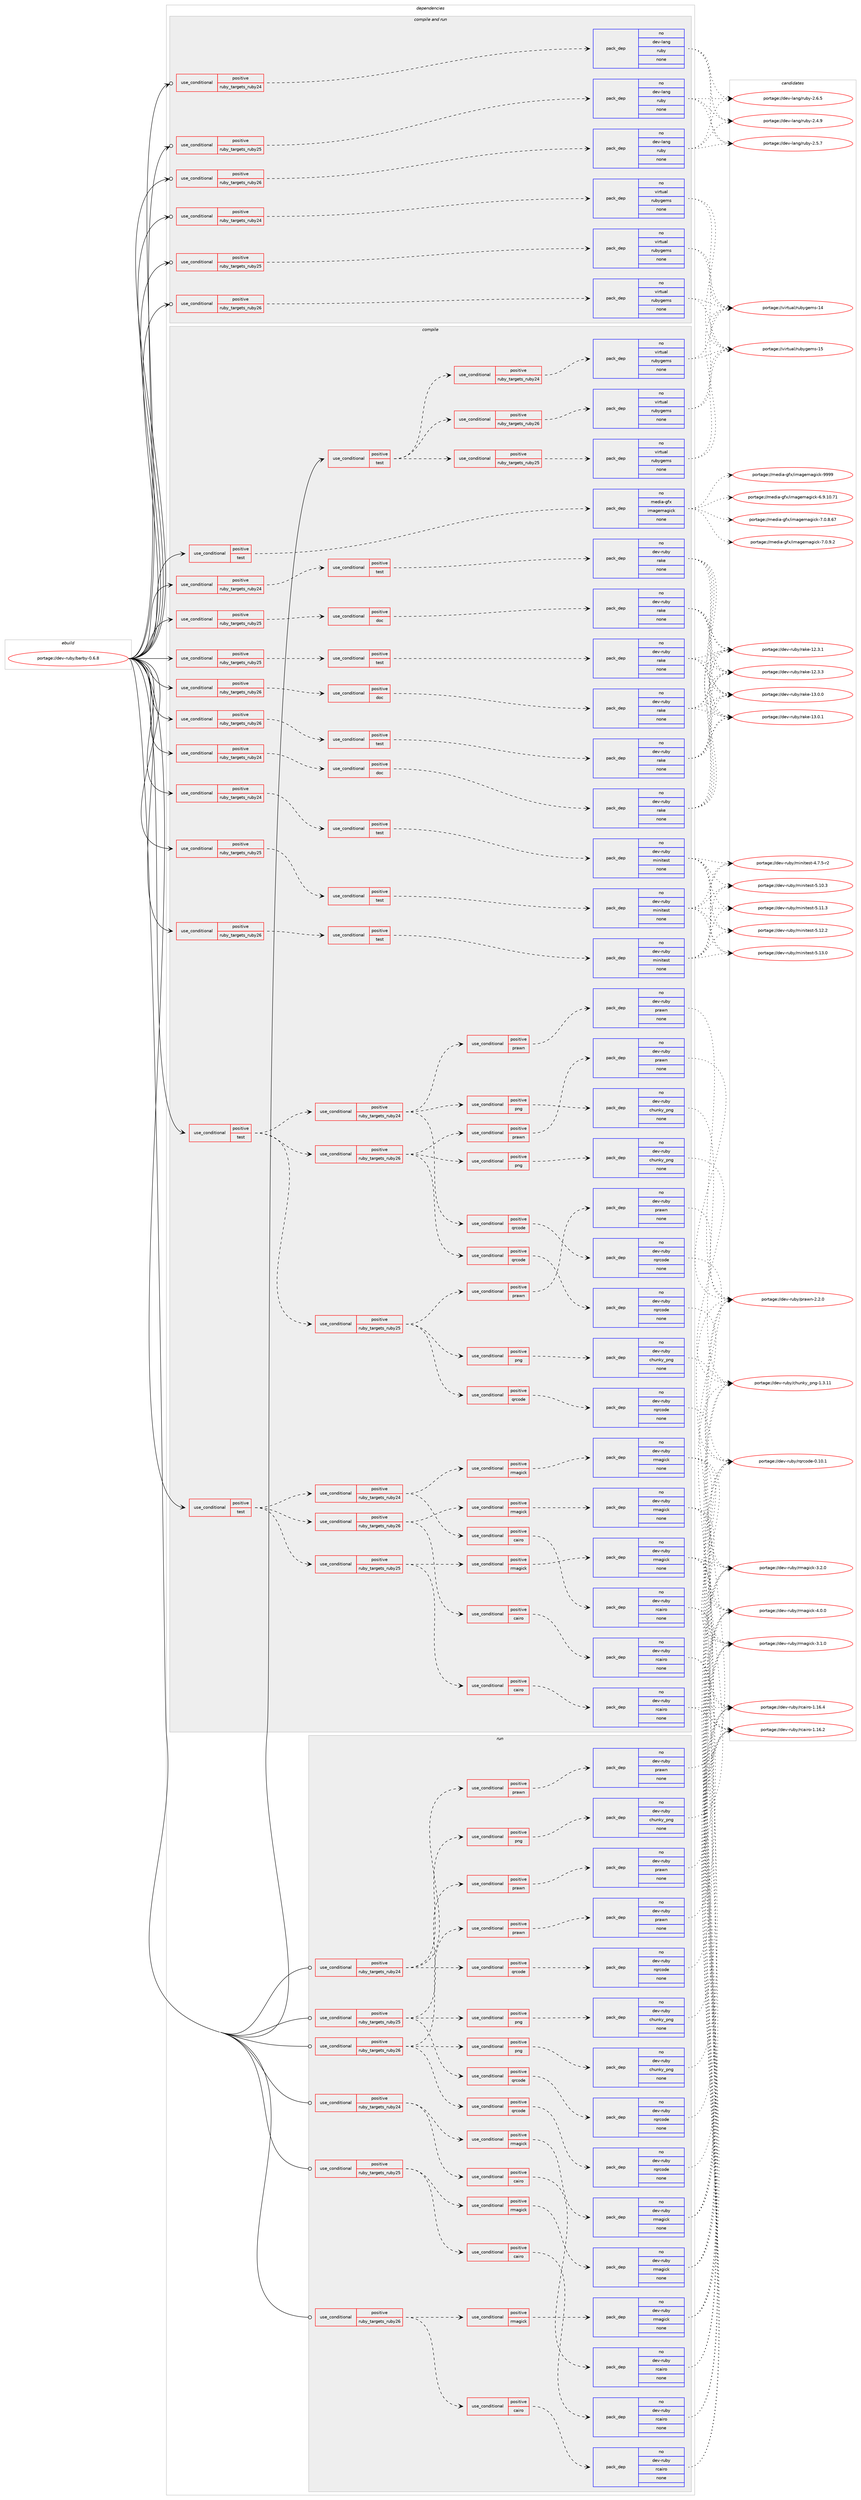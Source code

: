 digraph prolog {

# *************
# Graph options
# *************

newrank=true;
concentrate=true;
compound=true;
graph [rankdir=LR,fontname=Helvetica,fontsize=10,ranksep=1.5];#, ranksep=2.5, nodesep=0.2];
edge  [arrowhead=vee];
node  [fontname=Helvetica,fontsize=10];

# **********
# The ebuild
# **********

subgraph cluster_leftcol {
color=gray;
rank=same;
label=<<i>ebuild</i>>;
id [label="portage://dev-ruby/barby-0.6.8", color=red, width=4, href="../dev-ruby/barby-0.6.8.svg"];
}

# ****************
# The dependencies
# ****************

subgraph cluster_midcol {
color=gray;
label=<<i>dependencies</i>>;
subgraph cluster_compile {
fillcolor="#eeeeee";
style=filled;
label=<<i>compile</i>>;
subgraph cond48132 {
dependency213507 [label=<<TABLE BORDER="0" CELLBORDER="1" CELLSPACING="0" CELLPADDING="4"><TR><TD ROWSPAN="3" CELLPADDING="10">use_conditional</TD></TR><TR><TD>positive</TD></TR><TR><TD>ruby_targets_ruby24</TD></TR></TABLE>>, shape=none, color=red];
subgraph cond48133 {
dependency213508 [label=<<TABLE BORDER="0" CELLBORDER="1" CELLSPACING="0" CELLPADDING="4"><TR><TD ROWSPAN="3" CELLPADDING="10">use_conditional</TD></TR><TR><TD>positive</TD></TR><TR><TD>doc</TD></TR></TABLE>>, shape=none, color=red];
subgraph pack161893 {
dependency213509 [label=<<TABLE BORDER="0" CELLBORDER="1" CELLSPACING="0" CELLPADDING="4" WIDTH="220"><TR><TD ROWSPAN="6" CELLPADDING="30">pack_dep</TD></TR><TR><TD WIDTH="110">no</TD></TR><TR><TD>dev-ruby</TD></TR><TR><TD>rake</TD></TR><TR><TD>none</TD></TR><TR><TD></TD></TR></TABLE>>, shape=none, color=blue];
}
dependency213508:e -> dependency213509:w [weight=20,style="dashed",arrowhead="vee"];
}
dependency213507:e -> dependency213508:w [weight=20,style="dashed",arrowhead="vee"];
}
id:e -> dependency213507:w [weight=20,style="solid",arrowhead="vee"];
subgraph cond48134 {
dependency213510 [label=<<TABLE BORDER="0" CELLBORDER="1" CELLSPACING="0" CELLPADDING="4"><TR><TD ROWSPAN="3" CELLPADDING="10">use_conditional</TD></TR><TR><TD>positive</TD></TR><TR><TD>ruby_targets_ruby24</TD></TR></TABLE>>, shape=none, color=red];
subgraph cond48135 {
dependency213511 [label=<<TABLE BORDER="0" CELLBORDER="1" CELLSPACING="0" CELLPADDING="4"><TR><TD ROWSPAN="3" CELLPADDING="10">use_conditional</TD></TR><TR><TD>positive</TD></TR><TR><TD>test</TD></TR></TABLE>>, shape=none, color=red];
subgraph pack161894 {
dependency213512 [label=<<TABLE BORDER="0" CELLBORDER="1" CELLSPACING="0" CELLPADDING="4" WIDTH="220"><TR><TD ROWSPAN="6" CELLPADDING="30">pack_dep</TD></TR><TR><TD WIDTH="110">no</TD></TR><TR><TD>dev-ruby</TD></TR><TR><TD>minitest</TD></TR><TR><TD>none</TD></TR><TR><TD></TD></TR></TABLE>>, shape=none, color=blue];
}
dependency213511:e -> dependency213512:w [weight=20,style="dashed",arrowhead="vee"];
}
dependency213510:e -> dependency213511:w [weight=20,style="dashed",arrowhead="vee"];
}
id:e -> dependency213510:w [weight=20,style="solid",arrowhead="vee"];
subgraph cond48136 {
dependency213513 [label=<<TABLE BORDER="0" CELLBORDER="1" CELLSPACING="0" CELLPADDING="4"><TR><TD ROWSPAN="3" CELLPADDING="10">use_conditional</TD></TR><TR><TD>positive</TD></TR><TR><TD>ruby_targets_ruby24</TD></TR></TABLE>>, shape=none, color=red];
subgraph cond48137 {
dependency213514 [label=<<TABLE BORDER="0" CELLBORDER="1" CELLSPACING="0" CELLPADDING="4"><TR><TD ROWSPAN="3" CELLPADDING="10">use_conditional</TD></TR><TR><TD>positive</TD></TR><TR><TD>test</TD></TR></TABLE>>, shape=none, color=red];
subgraph pack161895 {
dependency213515 [label=<<TABLE BORDER="0" CELLBORDER="1" CELLSPACING="0" CELLPADDING="4" WIDTH="220"><TR><TD ROWSPAN="6" CELLPADDING="30">pack_dep</TD></TR><TR><TD WIDTH="110">no</TD></TR><TR><TD>dev-ruby</TD></TR><TR><TD>rake</TD></TR><TR><TD>none</TD></TR><TR><TD></TD></TR></TABLE>>, shape=none, color=blue];
}
dependency213514:e -> dependency213515:w [weight=20,style="dashed",arrowhead="vee"];
}
dependency213513:e -> dependency213514:w [weight=20,style="dashed",arrowhead="vee"];
}
id:e -> dependency213513:w [weight=20,style="solid",arrowhead="vee"];
subgraph cond48138 {
dependency213516 [label=<<TABLE BORDER="0" CELLBORDER="1" CELLSPACING="0" CELLPADDING="4"><TR><TD ROWSPAN="3" CELLPADDING="10">use_conditional</TD></TR><TR><TD>positive</TD></TR><TR><TD>ruby_targets_ruby25</TD></TR></TABLE>>, shape=none, color=red];
subgraph cond48139 {
dependency213517 [label=<<TABLE BORDER="0" CELLBORDER="1" CELLSPACING="0" CELLPADDING="4"><TR><TD ROWSPAN="3" CELLPADDING="10">use_conditional</TD></TR><TR><TD>positive</TD></TR><TR><TD>doc</TD></TR></TABLE>>, shape=none, color=red];
subgraph pack161896 {
dependency213518 [label=<<TABLE BORDER="0" CELLBORDER="1" CELLSPACING="0" CELLPADDING="4" WIDTH="220"><TR><TD ROWSPAN="6" CELLPADDING="30">pack_dep</TD></TR><TR><TD WIDTH="110">no</TD></TR><TR><TD>dev-ruby</TD></TR><TR><TD>rake</TD></TR><TR><TD>none</TD></TR><TR><TD></TD></TR></TABLE>>, shape=none, color=blue];
}
dependency213517:e -> dependency213518:w [weight=20,style="dashed",arrowhead="vee"];
}
dependency213516:e -> dependency213517:w [weight=20,style="dashed",arrowhead="vee"];
}
id:e -> dependency213516:w [weight=20,style="solid",arrowhead="vee"];
subgraph cond48140 {
dependency213519 [label=<<TABLE BORDER="0" CELLBORDER="1" CELLSPACING="0" CELLPADDING="4"><TR><TD ROWSPAN="3" CELLPADDING="10">use_conditional</TD></TR><TR><TD>positive</TD></TR><TR><TD>ruby_targets_ruby25</TD></TR></TABLE>>, shape=none, color=red];
subgraph cond48141 {
dependency213520 [label=<<TABLE BORDER="0" CELLBORDER="1" CELLSPACING="0" CELLPADDING="4"><TR><TD ROWSPAN="3" CELLPADDING="10">use_conditional</TD></TR><TR><TD>positive</TD></TR><TR><TD>test</TD></TR></TABLE>>, shape=none, color=red];
subgraph pack161897 {
dependency213521 [label=<<TABLE BORDER="0" CELLBORDER="1" CELLSPACING="0" CELLPADDING="4" WIDTH="220"><TR><TD ROWSPAN="6" CELLPADDING="30">pack_dep</TD></TR><TR><TD WIDTH="110">no</TD></TR><TR><TD>dev-ruby</TD></TR><TR><TD>minitest</TD></TR><TR><TD>none</TD></TR><TR><TD></TD></TR></TABLE>>, shape=none, color=blue];
}
dependency213520:e -> dependency213521:w [weight=20,style="dashed",arrowhead="vee"];
}
dependency213519:e -> dependency213520:w [weight=20,style="dashed",arrowhead="vee"];
}
id:e -> dependency213519:w [weight=20,style="solid",arrowhead="vee"];
subgraph cond48142 {
dependency213522 [label=<<TABLE BORDER="0" CELLBORDER="1" CELLSPACING="0" CELLPADDING="4"><TR><TD ROWSPAN="3" CELLPADDING="10">use_conditional</TD></TR><TR><TD>positive</TD></TR><TR><TD>ruby_targets_ruby25</TD></TR></TABLE>>, shape=none, color=red];
subgraph cond48143 {
dependency213523 [label=<<TABLE BORDER="0" CELLBORDER="1" CELLSPACING="0" CELLPADDING="4"><TR><TD ROWSPAN="3" CELLPADDING="10">use_conditional</TD></TR><TR><TD>positive</TD></TR><TR><TD>test</TD></TR></TABLE>>, shape=none, color=red];
subgraph pack161898 {
dependency213524 [label=<<TABLE BORDER="0" CELLBORDER="1" CELLSPACING="0" CELLPADDING="4" WIDTH="220"><TR><TD ROWSPAN="6" CELLPADDING="30">pack_dep</TD></TR><TR><TD WIDTH="110">no</TD></TR><TR><TD>dev-ruby</TD></TR><TR><TD>rake</TD></TR><TR><TD>none</TD></TR><TR><TD></TD></TR></TABLE>>, shape=none, color=blue];
}
dependency213523:e -> dependency213524:w [weight=20,style="dashed",arrowhead="vee"];
}
dependency213522:e -> dependency213523:w [weight=20,style="dashed",arrowhead="vee"];
}
id:e -> dependency213522:w [weight=20,style="solid",arrowhead="vee"];
subgraph cond48144 {
dependency213525 [label=<<TABLE BORDER="0" CELLBORDER="1" CELLSPACING="0" CELLPADDING="4"><TR><TD ROWSPAN="3" CELLPADDING="10">use_conditional</TD></TR><TR><TD>positive</TD></TR><TR><TD>ruby_targets_ruby26</TD></TR></TABLE>>, shape=none, color=red];
subgraph cond48145 {
dependency213526 [label=<<TABLE BORDER="0" CELLBORDER="1" CELLSPACING="0" CELLPADDING="4"><TR><TD ROWSPAN="3" CELLPADDING="10">use_conditional</TD></TR><TR><TD>positive</TD></TR><TR><TD>doc</TD></TR></TABLE>>, shape=none, color=red];
subgraph pack161899 {
dependency213527 [label=<<TABLE BORDER="0" CELLBORDER="1" CELLSPACING="0" CELLPADDING="4" WIDTH="220"><TR><TD ROWSPAN="6" CELLPADDING="30">pack_dep</TD></TR><TR><TD WIDTH="110">no</TD></TR><TR><TD>dev-ruby</TD></TR><TR><TD>rake</TD></TR><TR><TD>none</TD></TR><TR><TD></TD></TR></TABLE>>, shape=none, color=blue];
}
dependency213526:e -> dependency213527:w [weight=20,style="dashed",arrowhead="vee"];
}
dependency213525:e -> dependency213526:w [weight=20,style="dashed",arrowhead="vee"];
}
id:e -> dependency213525:w [weight=20,style="solid",arrowhead="vee"];
subgraph cond48146 {
dependency213528 [label=<<TABLE BORDER="0" CELLBORDER="1" CELLSPACING="0" CELLPADDING="4"><TR><TD ROWSPAN="3" CELLPADDING="10">use_conditional</TD></TR><TR><TD>positive</TD></TR><TR><TD>ruby_targets_ruby26</TD></TR></TABLE>>, shape=none, color=red];
subgraph cond48147 {
dependency213529 [label=<<TABLE BORDER="0" CELLBORDER="1" CELLSPACING="0" CELLPADDING="4"><TR><TD ROWSPAN="3" CELLPADDING="10">use_conditional</TD></TR><TR><TD>positive</TD></TR><TR><TD>test</TD></TR></TABLE>>, shape=none, color=red];
subgraph pack161900 {
dependency213530 [label=<<TABLE BORDER="0" CELLBORDER="1" CELLSPACING="0" CELLPADDING="4" WIDTH="220"><TR><TD ROWSPAN="6" CELLPADDING="30">pack_dep</TD></TR><TR><TD WIDTH="110">no</TD></TR><TR><TD>dev-ruby</TD></TR><TR><TD>minitest</TD></TR><TR><TD>none</TD></TR><TR><TD></TD></TR></TABLE>>, shape=none, color=blue];
}
dependency213529:e -> dependency213530:w [weight=20,style="dashed",arrowhead="vee"];
}
dependency213528:e -> dependency213529:w [weight=20,style="dashed",arrowhead="vee"];
}
id:e -> dependency213528:w [weight=20,style="solid",arrowhead="vee"];
subgraph cond48148 {
dependency213531 [label=<<TABLE BORDER="0" CELLBORDER="1" CELLSPACING="0" CELLPADDING="4"><TR><TD ROWSPAN="3" CELLPADDING="10">use_conditional</TD></TR><TR><TD>positive</TD></TR><TR><TD>ruby_targets_ruby26</TD></TR></TABLE>>, shape=none, color=red];
subgraph cond48149 {
dependency213532 [label=<<TABLE BORDER="0" CELLBORDER="1" CELLSPACING="0" CELLPADDING="4"><TR><TD ROWSPAN="3" CELLPADDING="10">use_conditional</TD></TR><TR><TD>positive</TD></TR><TR><TD>test</TD></TR></TABLE>>, shape=none, color=red];
subgraph pack161901 {
dependency213533 [label=<<TABLE BORDER="0" CELLBORDER="1" CELLSPACING="0" CELLPADDING="4" WIDTH="220"><TR><TD ROWSPAN="6" CELLPADDING="30">pack_dep</TD></TR><TR><TD WIDTH="110">no</TD></TR><TR><TD>dev-ruby</TD></TR><TR><TD>rake</TD></TR><TR><TD>none</TD></TR><TR><TD></TD></TR></TABLE>>, shape=none, color=blue];
}
dependency213532:e -> dependency213533:w [weight=20,style="dashed",arrowhead="vee"];
}
dependency213531:e -> dependency213532:w [weight=20,style="dashed",arrowhead="vee"];
}
id:e -> dependency213531:w [weight=20,style="solid",arrowhead="vee"];
subgraph cond48150 {
dependency213534 [label=<<TABLE BORDER="0" CELLBORDER="1" CELLSPACING="0" CELLPADDING="4"><TR><TD ROWSPAN="3" CELLPADDING="10">use_conditional</TD></TR><TR><TD>positive</TD></TR><TR><TD>test</TD></TR></TABLE>>, shape=none, color=red];
subgraph cond48151 {
dependency213535 [label=<<TABLE BORDER="0" CELLBORDER="1" CELLSPACING="0" CELLPADDING="4"><TR><TD ROWSPAN="3" CELLPADDING="10">use_conditional</TD></TR><TR><TD>positive</TD></TR><TR><TD>ruby_targets_ruby24</TD></TR></TABLE>>, shape=none, color=red];
subgraph cond48152 {
dependency213536 [label=<<TABLE BORDER="0" CELLBORDER="1" CELLSPACING="0" CELLPADDING="4"><TR><TD ROWSPAN="3" CELLPADDING="10">use_conditional</TD></TR><TR><TD>positive</TD></TR><TR><TD>qrcode</TD></TR></TABLE>>, shape=none, color=red];
subgraph pack161902 {
dependency213537 [label=<<TABLE BORDER="0" CELLBORDER="1" CELLSPACING="0" CELLPADDING="4" WIDTH="220"><TR><TD ROWSPAN="6" CELLPADDING="30">pack_dep</TD></TR><TR><TD WIDTH="110">no</TD></TR><TR><TD>dev-ruby</TD></TR><TR><TD>rqrcode</TD></TR><TR><TD>none</TD></TR><TR><TD></TD></TR></TABLE>>, shape=none, color=blue];
}
dependency213536:e -> dependency213537:w [weight=20,style="dashed",arrowhead="vee"];
}
dependency213535:e -> dependency213536:w [weight=20,style="dashed",arrowhead="vee"];
subgraph cond48153 {
dependency213538 [label=<<TABLE BORDER="0" CELLBORDER="1" CELLSPACING="0" CELLPADDING="4"><TR><TD ROWSPAN="3" CELLPADDING="10">use_conditional</TD></TR><TR><TD>positive</TD></TR><TR><TD>png</TD></TR></TABLE>>, shape=none, color=red];
subgraph pack161903 {
dependency213539 [label=<<TABLE BORDER="0" CELLBORDER="1" CELLSPACING="0" CELLPADDING="4" WIDTH="220"><TR><TD ROWSPAN="6" CELLPADDING="30">pack_dep</TD></TR><TR><TD WIDTH="110">no</TD></TR><TR><TD>dev-ruby</TD></TR><TR><TD>chunky_png</TD></TR><TR><TD>none</TD></TR><TR><TD></TD></TR></TABLE>>, shape=none, color=blue];
}
dependency213538:e -> dependency213539:w [weight=20,style="dashed",arrowhead="vee"];
}
dependency213535:e -> dependency213538:w [weight=20,style="dashed",arrowhead="vee"];
subgraph cond48154 {
dependency213540 [label=<<TABLE BORDER="0" CELLBORDER="1" CELLSPACING="0" CELLPADDING="4"><TR><TD ROWSPAN="3" CELLPADDING="10">use_conditional</TD></TR><TR><TD>positive</TD></TR><TR><TD>prawn</TD></TR></TABLE>>, shape=none, color=red];
subgraph pack161904 {
dependency213541 [label=<<TABLE BORDER="0" CELLBORDER="1" CELLSPACING="0" CELLPADDING="4" WIDTH="220"><TR><TD ROWSPAN="6" CELLPADDING="30">pack_dep</TD></TR><TR><TD WIDTH="110">no</TD></TR><TR><TD>dev-ruby</TD></TR><TR><TD>prawn</TD></TR><TR><TD>none</TD></TR><TR><TD></TD></TR></TABLE>>, shape=none, color=blue];
}
dependency213540:e -> dependency213541:w [weight=20,style="dashed",arrowhead="vee"];
}
dependency213535:e -> dependency213540:w [weight=20,style="dashed",arrowhead="vee"];
}
dependency213534:e -> dependency213535:w [weight=20,style="dashed",arrowhead="vee"];
subgraph cond48155 {
dependency213542 [label=<<TABLE BORDER="0" CELLBORDER="1" CELLSPACING="0" CELLPADDING="4"><TR><TD ROWSPAN="3" CELLPADDING="10">use_conditional</TD></TR><TR><TD>positive</TD></TR><TR><TD>ruby_targets_ruby25</TD></TR></TABLE>>, shape=none, color=red];
subgraph cond48156 {
dependency213543 [label=<<TABLE BORDER="0" CELLBORDER="1" CELLSPACING="0" CELLPADDING="4"><TR><TD ROWSPAN="3" CELLPADDING="10">use_conditional</TD></TR><TR><TD>positive</TD></TR><TR><TD>qrcode</TD></TR></TABLE>>, shape=none, color=red];
subgraph pack161905 {
dependency213544 [label=<<TABLE BORDER="0" CELLBORDER="1" CELLSPACING="0" CELLPADDING="4" WIDTH="220"><TR><TD ROWSPAN="6" CELLPADDING="30">pack_dep</TD></TR><TR><TD WIDTH="110">no</TD></TR><TR><TD>dev-ruby</TD></TR><TR><TD>rqrcode</TD></TR><TR><TD>none</TD></TR><TR><TD></TD></TR></TABLE>>, shape=none, color=blue];
}
dependency213543:e -> dependency213544:w [weight=20,style="dashed",arrowhead="vee"];
}
dependency213542:e -> dependency213543:w [weight=20,style="dashed",arrowhead="vee"];
subgraph cond48157 {
dependency213545 [label=<<TABLE BORDER="0" CELLBORDER="1" CELLSPACING="0" CELLPADDING="4"><TR><TD ROWSPAN="3" CELLPADDING="10">use_conditional</TD></TR><TR><TD>positive</TD></TR><TR><TD>png</TD></TR></TABLE>>, shape=none, color=red];
subgraph pack161906 {
dependency213546 [label=<<TABLE BORDER="0" CELLBORDER="1" CELLSPACING="0" CELLPADDING="4" WIDTH="220"><TR><TD ROWSPAN="6" CELLPADDING="30">pack_dep</TD></TR><TR><TD WIDTH="110">no</TD></TR><TR><TD>dev-ruby</TD></TR><TR><TD>chunky_png</TD></TR><TR><TD>none</TD></TR><TR><TD></TD></TR></TABLE>>, shape=none, color=blue];
}
dependency213545:e -> dependency213546:w [weight=20,style="dashed",arrowhead="vee"];
}
dependency213542:e -> dependency213545:w [weight=20,style="dashed",arrowhead="vee"];
subgraph cond48158 {
dependency213547 [label=<<TABLE BORDER="0" CELLBORDER="1" CELLSPACING="0" CELLPADDING="4"><TR><TD ROWSPAN="3" CELLPADDING="10">use_conditional</TD></TR><TR><TD>positive</TD></TR><TR><TD>prawn</TD></TR></TABLE>>, shape=none, color=red];
subgraph pack161907 {
dependency213548 [label=<<TABLE BORDER="0" CELLBORDER="1" CELLSPACING="0" CELLPADDING="4" WIDTH="220"><TR><TD ROWSPAN="6" CELLPADDING="30">pack_dep</TD></TR><TR><TD WIDTH="110">no</TD></TR><TR><TD>dev-ruby</TD></TR><TR><TD>prawn</TD></TR><TR><TD>none</TD></TR><TR><TD></TD></TR></TABLE>>, shape=none, color=blue];
}
dependency213547:e -> dependency213548:w [weight=20,style="dashed",arrowhead="vee"];
}
dependency213542:e -> dependency213547:w [weight=20,style="dashed",arrowhead="vee"];
}
dependency213534:e -> dependency213542:w [weight=20,style="dashed",arrowhead="vee"];
subgraph cond48159 {
dependency213549 [label=<<TABLE BORDER="0" CELLBORDER="1" CELLSPACING="0" CELLPADDING="4"><TR><TD ROWSPAN="3" CELLPADDING="10">use_conditional</TD></TR><TR><TD>positive</TD></TR><TR><TD>ruby_targets_ruby26</TD></TR></TABLE>>, shape=none, color=red];
subgraph cond48160 {
dependency213550 [label=<<TABLE BORDER="0" CELLBORDER="1" CELLSPACING="0" CELLPADDING="4"><TR><TD ROWSPAN="3" CELLPADDING="10">use_conditional</TD></TR><TR><TD>positive</TD></TR><TR><TD>qrcode</TD></TR></TABLE>>, shape=none, color=red];
subgraph pack161908 {
dependency213551 [label=<<TABLE BORDER="0" CELLBORDER="1" CELLSPACING="0" CELLPADDING="4" WIDTH="220"><TR><TD ROWSPAN="6" CELLPADDING="30">pack_dep</TD></TR><TR><TD WIDTH="110">no</TD></TR><TR><TD>dev-ruby</TD></TR><TR><TD>rqrcode</TD></TR><TR><TD>none</TD></TR><TR><TD></TD></TR></TABLE>>, shape=none, color=blue];
}
dependency213550:e -> dependency213551:w [weight=20,style="dashed",arrowhead="vee"];
}
dependency213549:e -> dependency213550:w [weight=20,style="dashed",arrowhead="vee"];
subgraph cond48161 {
dependency213552 [label=<<TABLE BORDER="0" CELLBORDER="1" CELLSPACING="0" CELLPADDING="4"><TR><TD ROWSPAN="3" CELLPADDING="10">use_conditional</TD></TR><TR><TD>positive</TD></TR><TR><TD>png</TD></TR></TABLE>>, shape=none, color=red];
subgraph pack161909 {
dependency213553 [label=<<TABLE BORDER="0" CELLBORDER="1" CELLSPACING="0" CELLPADDING="4" WIDTH="220"><TR><TD ROWSPAN="6" CELLPADDING="30">pack_dep</TD></TR><TR><TD WIDTH="110">no</TD></TR><TR><TD>dev-ruby</TD></TR><TR><TD>chunky_png</TD></TR><TR><TD>none</TD></TR><TR><TD></TD></TR></TABLE>>, shape=none, color=blue];
}
dependency213552:e -> dependency213553:w [weight=20,style="dashed",arrowhead="vee"];
}
dependency213549:e -> dependency213552:w [weight=20,style="dashed",arrowhead="vee"];
subgraph cond48162 {
dependency213554 [label=<<TABLE BORDER="0" CELLBORDER="1" CELLSPACING="0" CELLPADDING="4"><TR><TD ROWSPAN="3" CELLPADDING="10">use_conditional</TD></TR><TR><TD>positive</TD></TR><TR><TD>prawn</TD></TR></TABLE>>, shape=none, color=red];
subgraph pack161910 {
dependency213555 [label=<<TABLE BORDER="0" CELLBORDER="1" CELLSPACING="0" CELLPADDING="4" WIDTH="220"><TR><TD ROWSPAN="6" CELLPADDING="30">pack_dep</TD></TR><TR><TD WIDTH="110">no</TD></TR><TR><TD>dev-ruby</TD></TR><TR><TD>prawn</TD></TR><TR><TD>none</TD></TR><TR><TD></TD></TR></TABLE>>, shape=none, color=blue];
}
dependency213554:e -> dependency213555:w [weight=20,style="dashed",arrowhead="vee"];
}
dependency213549:e -> dependency213554:w [weight=20,style="dashed",arrowhead="vee"];
}
dependency213534:e -> dependency213549:w [weight=20,style="dashed",arrowhead="vee"];
}
id:e -> dependency213534:w [weight=20,style="solid",arrowhead="vee"];
subgraph cond48163 {
dependency213556 [label=<<TABLE BORDER="0" CELLBORDER="1" CELLSPACING="0" CELLPADDING="4"><TR><TD ROWSPAN="3" CELLPADDING="10">use_conditional</TD></TR><TR><TD>positive</TD></TR><TR><TD>test</TD></TR></TABLE>>, shape=none, color=red];
subgraph cond48164 {
dependency213557 [label=<<TABLE BORDER="0" CELLBORDER="1" CELLSPACING="0" CELLPADDING="4"><TR><TD ROWSPAN="3" CELLPADDING="10">use_conditional</TD></TR><TR><TD>positive</TD></TR><TR><TD>ruby_targets_ruby24</TD></TR></TABLE>>, shape=none, color=red];
subgraph cond48165 {
dependency213558 [label=<<TABLE BORDER="0" CELLBORDER="1" CELLSPACING="0" CELLPADDING="4"><TR><TD ROWSPAN="3" CELLPADDING="10">use_conditional</TD></TR><TR><TD>positive</TD></TR><TR><TD>rmagick</TD></TR></TABLE>>, shape=none, color=red];
subgraph pack161911 {
dependency213559 [label=<<TABLE BORDER="0" CELLBORDER="1" CELLSPACING="0" CELLPADDING="4" WIDTH="220"><TR><TD ROWSPAN="6" CELLPADDING="30">pack_dep</TD></TR><TR><TD WIDTH="110">no</TD></TR><TR><TD>dev-ruby</TD></TR><TR><TD>rmagick</TD></TR><TR><TD>none</TD></TR><TR><TD></TD></TR></TABLE>>, shape=none, color=blue];
}
dependency213558:e -> dependency213559:w [weight=20,style="dashed",arrowhead="vee"];
}
dependency213557:e -> dependency213558:w [weight=20,style="dashed",arrowhead="vee"];
subgraph cond48166 {
dependency213560 [label=<<TABLE BORDER="0" CELLBORDER="1" CELLSPACING="0" CELLPADDING="4"><TR><TD ROWSPAN="3" CELLPADDING="10">use_conditional</TD></TR><TR><TD>positive</TD></TR><TR><TD>cairo</TD></TR></TABLE>>, shape=none, color=red];
subgraph pack161912 {
dependency213561 [label=<<TABLE BORDER="0" CELLBORDER="1" CELLSPACING="0" CELLPADDING="4" WIDTH="220"><TR><TD ROWSPAN="6" CELLPADDING="30">pack_dep</TD></TR><TR><TD WIDTH="110">no</TD></TR><TR><TD>dev-ruby</TD></TR><TR><TD>rcairo</TD></TR><TR><TD>none</TD></TR><TR><TD></TD></TR></TABLE>>, shape=none, color=blue];
}
dependency213560:e -> dependency213561:w [weight=20,style="dashed",arrowhead="vee"];
}
dependency213557:e -> dependency213560:w [weight=20,style="dashed",arrowhead="vee"];
}
dependency213556:e -> dependency213557:w [weight=20,style="dashed",arrowhead="vee"];
subgraph cond48167 {
dependency213562 [label=<<TABLE BORDER="0" CELLBORDER="1" CELLSPACING="0" CELLPADDING="4"><TR><TD ROWSPAN="3" CELLPADDING="10">use_conditional</TD></TR><TR><TD>positive</TD></TR><TR><TD>ruby_targets_ruby25</TD></TR></TABLE>>, shape=none, color=red];
subgraph cond48168 {
dependency213563 [label=<<TABLE BORDER="0" CELLBORDER="1" CELLSPACING="0" CELLPADDING="4"><TR><TD ROWSPAN="3" CELLPADDING="10">use_conditional</TD></TR><TR><TD>positive</TD></TR><TR><TD>rmagick</TD></TR></TABLE>>, shape=none, color=red];
subgraph pack161913 {
dependency213564 [label=<<TABLE BORDER="0" CELLBORDER="1" CELLSPACING="0" CELLPADDING="4" WIDTH="220"><TR><TD ROWSPAN="6" CELLPADDING="30">pack_dep</TD></TR><TR><TD WIDTH="110">no</TD></TR><TR><TD>dev-ruby</TD></TR><TR><TD>rmagick</TD></TR><TR><TD>none</TD></TR><TR><TD></TD></TR></TABLE>>, shape=none, color=blue];
}
dependency213563:e -> dependency213564:w [weight=20,style="dashed",arrowhead="vee"];
}
dependency213562:e -> dependency213563:w [weight=20,style="dashed",arrowhead="vee"];
subgraph cond48169 {
dependency213565 [label=<<TABLE BORDER="0" CELLBORDER="1" CELLSPACING="0" CELLPADDING="4"><TR><TD ROWSPAN="3" CELLPADDING="10">use_conditional</TD></TR><TR><TD>positive</TD></TR><TR><TD>cairo</TD></TR></TABLE>>, shape=none, color=red];
subgraph pack161914 {
dependency213566 [label=<<TABLE BORDER="0" CELLBORDER="1" CELLSPACING="0" CELLPADDING="4" WIDTH="220"><TR><TD ROWSPAN="6" CELLPADDING="30">pack_dep</TD></TR><TR><TD WIDTH="110">no</TD></TR><TR><TD>dev-ruby</TD></TR><TR><TD>rcairo</TD></TR><TR><TD>none</TD></TR><TR><TD></TD></TR></TABLE>>, shape=none, color=blue];
}
dependency213565:e -> dependency213566:w [weight=20,style="dashed",arrowhead="vee"];
}
dependency213562:e -> dependency213565:w [weight=20,style="dashed",arrowhead="vee"];
}
dependency213556:e -> dependency213562:w [weight=20,style="dashed",arrowhead="vee"];
subgraph cond48170 {
dependency213567 [label=<<TABLE BORDER="0" CELLBORDER="1" CELLSPACING="0" CELLPADDING="4"><TR><TD ROWSPAN="3" CELLPADDING="10">use_conditional</TD></TR><TR><TD>positive</TD></TR><TR><TD>ruby_targets_ruby26</TD></TR></TABLE>>, shape=none, color=red];
subgraph cond48171 {
dependency213568 [label=<<TABLE BORDER="0" CELLBORDER="1" CELLSPACING="0" CELLPADDING="4"><TR><TD ROWSPAN="3" CELLPADDING="10">use_conditional</TD></TR><TR><TD>positive</TD></TR><TR><TD>rmagick</TD></TR></TABLE>>, shape=none, color=red];
subgraph pack161915 {
dependency213569 [label=<<TABLE BORDER="0" CELLBORDER="1" CELLSPACING="0" CELLPADDING="4" WIDTH="220"><TR><TD ROWSPAN="6" CELLPADDING="30">pack_dep</TD></TR><TR><TD WIDTH="110">no</TD></TR><TR><TD>dev-ruby</TD></TR><TR><TD>rmagick</TD></TR><TR><TD>none</TD></TR><TR><TD></TD></TR></TABLE>>, shape=none, color=blue];
}
dependency213568:e -> dependency213569:w [weight=20,style="dashed",arrowhead="vee"];
}
dependency213567:e -> dependency213568:w [weight=20,style="dashed",arrowhead="vee"];
subgraph cond48172 {
dependency213570 [label=<<TABLE BORDER="0" CELLBORDER="1" CELLSPACING="0" CELLPADDING="4"><TR><TD ROWSPAN="3" CELLPADDING="10">use_conditional</TD></TR><TR><TD>positive</TD></TR><TR><TD>cairo</TD></TR></TABLE>>, shape=none, color=red];
subgraph pack161916 {
dependency213571 [label=<<TABLE BORDER="0" CELLBORDER="1" CELLSPACING="0" CELLPADDING="4" WIDTH="220"><TR><TD ROWSPAN="6" CELLPADDING="30">pack_dep</TD></TR><TR><TD WIDTH="110">no</TD></TR><TR><TD>dev-ruby</TD></TR><TR><TD>rcairo</TD></TR><TR><TD>none</TD></TR><TR><TD></TD></TR></TABLE>>, shape=none, color=blue];
}
dependency213570:e -> dependency213571:w [weight=20,style="dashed",arrowhead="vee"];
}
dependency213567:e -> dependency213570:w [weight=20,style="dashed",arrowhead="vee"];
}
dependency213556:e -> dependency213567:w [weight=20,style="dashed",arrowhead="vee"];
}
id:e -> dependency213556:w [weight=20,style="solid",arrowhead="vee"];
subgraph cond48173 {
dependency213572 [label=<<TABLE BORDER="0" CELLBORDER="1" CELLSPACING="0" CELLPADDING="4"><TR><TD ROWSPAN="3" CELLPADDING="10">use_conditional</TD></TR><TR><TD>positive</TD></TR><TR><TD>test</TD></TR></TABLE>>, shape=none, color=red];
subgraph cond48174 {
dependency213573 [label=<<TABLE BORDER="0" CELLBORDER="1" CELLSPACING="0" CELLPADDING="4"><TR><TD ROWSPAN="3" CELLPADDING="10">use_conditional</TD></TR><TR><TD>positive</TD></TR><TR><TD>ruby_targets_ruby24</TD></TR></TABLE>>, shape=none, color=red];
subgraph pack161917 {
dependency213574 [label=<<TABLE BORDER="0" CELLBORDER="1" CELLSPACING="0" CELLPADDING="4" WIDTH="220"><TR><TD ROWSPAN="6" CELLPADDING="30">pack_dep</TD></TR><TR><TD WIDTH="110">no</TD></TR><TR><TD>virtual</TD></TR><TR><TD>rubygems</TD></TR><TR><TD>none</TD></TR><TR><TD></TD></TR></TABLE>>, shape=none, color=blue];
}
dependency213573:e -> dependency213574:w [weight=20,style="dashed",arrowhead="vee"];
}
dependency213572:e -> dependency213573:w [weight=20,style="dashed",arrowhead="vee"];
subgraph cond48175 {
dependency213575 [label=<<TABLE BORDER="0" CELLBORDER="1" CELLSPACING="0" CELLPADDING="4"><TR><TD ROWSPAN="3" CELLPADDING="10">use_conditional</TD></TR><TR><TD>positive</TD></TR><TR><TD>ruby_targets_ruby25</TD></TR></TABLE>>, shape=none, color=red];
subgraph pack161918 {
dependency213576 [label=<<TABLE BORDER="0" CELLBORDER="1" CELLSPACING="0" CELLPADDING="4" WIDTH="220"><TR><TD ROWSPAN="6" CELLPADDING="30">pack_dep</TD></TR><TR><TD WIDTH="110">no</TD></TR><TR><TD>virtual</TD></TR><TR><TD>rubygems</TD></TR><TR><TD>none</TD></TR><TR><TD></TD></TR></TABLE>>, shape=none, color=blue];
}
dependency213575:e -> dependency213576:w [weight=20,style="dashed",arrowhead="vee"];
}
dependency213572:e -> dependency213575:w [weight=20,style="dashed",arrowhead="vee"];
subgraph cond48176 {
dependency213577 [label=<<TABLE BORDER="0" CELLBORDER="1" CELLSPACING="0" CELLPADDING="4"><TR><TD ROWSPAN="3" CELLPADDING="10">use_conditional</TD></TR><TR><TD>positive</TD></TR><TR><TD>ruby_targets_ruby26</TD></TR></TABLE>>, shape=none, color=red];
subgraph pack161919 {
dependency213578 [label=<<TABLE BORDER="0" CELLBORDER="1" CELLSPACING="0" CELLPADDING="4" WIDTH="220"><TR><TD ROWSPAN="6" CELLPADDING="30">pack_dep</TD></TR><TR><TD WIDTH="110">no</TD></TR><TR><TD>virtual</TD></TR><TR><TD>rubygems</TD></TR><TR><TD>none</TD></TR><TR><TD></TD></TR></TABLE>>, shape=none, color=blue];
}
dependency213577:e -> dependency213578:w [weight=20,style="dashed",arrowhead="vee"];
}
dependency213572:e -> dependency213577:w [weight=20,style="dashed",arrowhead="vee"];
}
id:e -> dependency213572:w [weight=20,style="solid",arrowhead="vee"];
subgraph cond48177 {
dependency213579 [label=<<TABLE BORDER="0" CELLBORDER="1" CELLSPACING="0" CELLPADDING="4"><TR><TD ROWSPAN="3" CELLPADDING="10">use_conditional</TD></TR><TR><TD>positive</TD></TR><TR><TD>test</TD></TR></TABLE>>, shape=none, color=red];
subgraph pack161920 {
dependency213580 [label=<<TABLE BORDER="0" CELLBORDER="1" CELLSPACING="0" CELLPADDING="4" WIDTH="220"><TR><TD ROWSPAN="6" CELLPADDING="30">pack_dep</TD></TR><TR><TD WIDTH="110">no</TD></TR><TR><TD>media-gfx</TD></TR><TR><TD>imagemagick</TD></TR><TR><TD>none</TD></TR><TR><TD></TD></TR></TABLE>>, shape=none, color=blue];
}
dependency213579:e -> dependency213580:w [weight=20,style="dashed",arrowhead="vee"];
}
id:e -> dependency213579:w [weight=20,style="solid",arrowhead="vee"];
}
subgraph cluster_compileandrun {
fillcolor="#eeeeee";
style=filled;
label=<<i>compile and run</i>>;
subgraph cond48178 {
dependency213581 [label=<<TABLE BORDER="0" CELLBORDER="1" CELLSPACING="0" CELLPADDING="4"><TR><TD ROWSPAN="3" CELLPADDING="10">use_conditional</TD></TR><TR><TD>positive</TD></TR><TR><TD>ruby_targets_ruby24</TD></TR></TABLE>>, shape=none, color=red];
subgraph pack161921 {
dependency213582 [label=<<TABLE BORDER="0" CELLBORDER="1" CELLSPACING="0" CELLPADDING="4" WIDTH="220"><TR><TD ROWSPAN="6" CELLPADDING="30">pack_dep</TD></TR><TR><TD WIDTH="110">no</TD></TR><TR><TD>dev-lang</TD></TR><TR><TD>ruby</TD></TR><TR><TD>none</TD></TR><TR><TD></TD></TR></TABLE>>, shape=none, color=blue];
}
dependency213581:e -> dependency213582:w [weight=20,style="dashed",arrowhead="vee"];
}
id:e -> dependency213581:w [weight=20,style="solid",arrowhead="odotvee"];
subgraph cond48179 {
dependency213583 [label=<<TABLE BORDER="0" CELLBORDER="1" CELLSPACING="0" CELLPADDING="4"><TR><TD ROWSPAN="3" CELLPADDING="10">use_conditional</TD></TR><TR><TD>positive</TD></TR><TR><TD>ruby_targets_ruby24</TD></TR></TABLE>>, shape=none, color=red];
subgraph pack161922 {
dependency213584 [label=<<TABLE BORDER="0" CELLBORDER="1" CELLSPACING="0" CELLPADDING="4" WIDTH="220"><TR><TD ROWSPAN="6" CELLPADDING="30">pack_dep</TD></TR><TR><TD WIDTH="110">no</TD></TR><TR><TD>virtual</TD></TR><TR><TD>rubygems</TD></TR><TR><TD>none</TD></TR><TR><TD></TD></TR></TABLE>>, shape=none, color=blue];
}
dependency213583:e -> dependency213584:w [weight=20,style="dashed",arrowhead="vee"];
}
id:e -> dependency213583:w [weight=20,style="solid",arrowhead="odotvee"];
subgraph cond48180 {
dependency213585 [label=<<TABLE BORDER="0" CELLBORDER="1" CELLSPACING="0" CELLPADDING="4"><TR><TD ROWSPAN="3" CELLPADDING="10">use_conditional</TD></TR><TR><TD>positive</TD></TR><TR><TD>ruby_targets_ruby25</TD></TR></TABLE>>, shape=none, color=red];
subgraph pack161923 {
dependency213586 [label=<<TABLE BORDER="0" CELLBORDER="1" CELLSPACING="0" CELLPADDING="4" WIDTH="220"><TR><TD ROWSPAN="6" CELLPADDING="30">pack_dep</TD></TR><TR><TD WIDTH="110">no</TD></TR><TR><TD>dev-lang</TD></TR><TR><TD>ruby</TD></TR><TR><TD>none</TD></TR><TR><TD></TD></TR></TABLE>>, shape=none, color=blue];
}
dependency213585:e -> dependency213586:w [weight=20,style="dashed",arrowhead="vee"];
}
id:e -> dependency213585:w [weight=20,style="solid",arrowhead="odotvee"];
subgraph cond48181 {
dependency213587 [label=<<TABLE BORDER="0" CELLBORDER="1" CELLSPACING="0" CELLPADDING="4"><TR><TD ROWSPAN="3" CELLPADDING="10">use_conditional</TD></TR><TR><TD>positive</TD></TR><TR><TD>ruby_targets_ruby25</TD></TR></TABLE>>, shape=none, color=red];
subgraph pack161924 {
dependency213588 [label=<<TABLE BORDER="0" CELLBORDER="1" CELLSPACING="0" CELLPADDING="4" WIDTH="220"><TR><TD ROWSPAN="6" CELLPADDING="30">pack_dep</TD></TR><TR><TD WIDTH="110">no</TD></TR><TR><TD>virtual</TD></TR><TR><TD>rubygems</TD></TR><TR><TD>none</TD></TR><TR><TD></TD></TR></TABLE>>, shape=none, color=blue];
}
dependency213587:e -> dependency213588:w [weight=20,style="dashed",arrowhead="vee"];
}
id:e -> dependency213587:w [weight=20,style="solid",arrowhead="odotvee"];
subgraph cond48182 {
dependency213589 [label=<<TABLE BORDER="0" CELLBORDER="1" CELLSPACING="0" CELLPADDING="4"><TR><TD ROWSPAN="3" CELLPADDING="10">use_conditional</TD></TR><TR><TD>positive</TD></TR><TR><TD>ruby_targets_ruby26</TD></TR></TABLE>>, shape=none, color=red];
subgraph pack161925 {
dependency213590 [label=<<TABLE BORDER="0" CELLBORDER="1" CELLSPACING="0" CELLPADDING="4" WIDTH="220"><TR><TD ROWSPAN="6" CELLPADDING="30">pack_dep</TD></TR><TR><TD WIDTH="110">no</TD></TR><TR><TD>dev-lang</TD></TR><TR><TD>ruby</TD></TR><TR><TD>none</TD></TR><TR><TD></TD></TR></TABLE>>, shape=none, color=blue];
}
dependency213589:e -> dependency213590:w [weight=20,style="dashed",arrowhead="vee"];
}
id:e -> dependency213589:w [weight=20,style="solid",arrowhead="odotvee"];
subgraph cond48183 {
dependency213591 [label=<<TABLE BORDER="0" CELLBORDER="1" CELLSPACING="0" CELLPADDING="4"><TR><TD ROWSPAN="3" CELLPADDING="10">use_conditional</TD></TR><TR><TD>positive</TD></TR><TR><TD>ruby_targets_ruby26</TD></TR></TABLE>>, shape=none, color=red];
subgraph pack161926 {
dependency213592 [label=<<TABLE BORDER="0" CELLBORDER="1" CELLSPACING="0" CELLPADDING="4" WIDTH="220"><TR><TD ROWSPAN="6" CELLPADDING="30">pack_dep</TD></TR><TR><TD WIDTH="110">no</TD></TR><TR><TD>virtual</TD></TR><TR><TD>rubygems</TD></TR><TR><TD>none</TD></TR><TR><TD></TD></TR></TABLE>>, shape=none, color=blue];
}
dependency213591:e -> dependency213592:w [weight=20,style="dashed",arrowhead="vee"];
}
id:e -> dependency213591:w [weight=20,style="solid",arrowhead="odotvee"];
}
subgraph cluster_run {
fillcolor="#eeeeee";
style=filled;
label=<<i>run</i>>;
subgraph cond48184 {
dependency213593 [label=<<TABLE BORDER="0" CELLBORDER="1" CELLSPACING="0" CELLPADDING="4"><TR><TD ROWSPAN="3" CELLPADDING="10">use_conditional</TD></TR><TR><TD>positive</TD></TR><TR><TD>ruby_targets_ruby24</TD></TR></TABLE>>, shape=none, color=red];
subgraph cond48185 {
dependency213594 [label=<<TABLE BORDER="0" CELLBORDER="1" CELLSPACING="0" CELLPADDING="4"><TR><TD ROWSPAN="3" CELLPADDING="10">use_conditional</TD></TR><TR><TD>positive</TD></TR><TR><TD>qrcode</TD></TR></TABLE>>, shape=none, color=red];
subgraph pack161927 {
dependency213595 [label=<<TABLE BORDER="0" CELLBORDER="1" CELLSPACING="0" CELLPADDING="4" WIDTH="220"><TR><TD ROWSPAN="6" CELLPADDING="30">pack_dep</TD></TR><TR><TD WIDTH="110">no</TD></TR><TR><TD>dev-ruby</TD></TR><TR><TD>rqrcode</TD></TR><TR><TD>none</TD></TR><TR><TD></TD></TR></TABLE>>, shape=none, color=blue];
}
dependency213594:e -> dependency213595:w [weight=20,style="dashed",arrowhead="vee"];
}
dependency213593:e -> dependency213594:w [weight=20,style="dashed",arrowhead="vee"];
subgraph cond48186 {
dependency213596 [label=<<TABLE BORDER="0" CELLBORDER="1" CELLSPACING="0" CELLPADDING="4"><TR><TD ROWSPAN="3" CELLPADDING="10">use_conditional</TD></TR><TR><TD>positive</TD></TR><TR><TD>png</TD></TR></TABLE>>, shape=none, color=red];
subgraph pack161928 {
dependency213597 [label=<<TABLE BORDER="0" CELLBORDER="1" CELLSPACING="0" CELLPADDING="4" WIDTH="220"><TR><TD ROWSPAN="6" CELLPADDING="30">pack_dep</TD></TR><TR><TD WIDTH="110">no</TD></TR><TR><TD>dev-ruby</TD></TR><TR><TD>chunky_png</TD></TR><TR><TD>none</TD></TR><TR><TD></TD></TR></TABLE>>, shape=none, color=blue];
}
dependency213596:e -> dependency213597:w [weight=20,style="dashed",arrowhead="vee"];
}
dependency213593:e -> dependency213596:w [weight=20,style="dashed",arrowhead="vee"];
subgraph cond48187 {
dependency213598 [label=<<TABLE BORDER="0" CELLBORDER="1" CELLSPACING="0" CELLPADDING="4"><TR><TD ROWSPAN="3" CELLPADDING="10">use_conditional</TD></TR><TR><TD>positive</TD></TR><TR><TD>prawn</TD></TR></TABLE>>, shape=none, color=red];
subgraph pack161929 {
dependency213599 [label=<<TABLE BORDER="0" CELLBORDER="1" CELLSPACING="0" CELLPADDING="4" WIDTH="220"><TR><TD ROWSPAN="6" CELLPADDING="30">pack_dep</TD></TR><TR><TD WIDTH="110">no</TD></TR><TR><TD>dev-ruby</TD></TR><TR><TD>prawn</TD></TR><TR><TD>none</TD></TR><TR><TD></TD></TR></TABLE>>, shape=none, color=blue];
}
dependency213598:e -> dependency213599:w [weight=20,style="dashed",arrowhead="vee"];
}
dependency213593:e -> dependency213598:w [weight=20,style="dashed",arrowhead="vee"];
}
id:e -> dependency213593:w [weight=20,style="solid",arrowhead="odot"];
subgraph cond48188 {
dependency213600 [label=<<TABLE BORDER="0" CELLBORDER="1" CELLSPACING="0" CELLPADDING="4"><TR><TD ROWSPAN="3" CELLPADDING="10">use_conditional</TD></TR><TR><TD>positive</TD></TR><TR><TD>ruby_targets_ruby24</TD></TR></TABLE>>, shape=none, color=red];
subgraph cond48189 {
dependency213601 [label=<<TABLE BORDER="0" CELLBORDER="1" CELLSPACING="0" CELLPADDING="4"><TR><TD ROWSPAN="3" CELLPADDING="10">use_conditional</TD></TR><TR><TD>positive</TD></TR><TR><TD>rmagick</TD></TR></TABLE>>, shape=none, color=red];
subgraph pack161930 {
dependency213602 [label=<<TABLE BORDER="0" CELLBORDER="1" CELLSPACING="0" CELLPADDING="4" WIDTH="220"><TR><TD ROWSPAN="6" CELLPADDING="30">pack_dep</TD></TR><TR><TD WIDTH="110">no</TD></TR><TR><TD>dev-ruby</TD></TR><TR><TD>rmagick</TD></TR><TR><TD>none</TD></TR><TR><TD></TD></TR></TABLE>>, shape=none, color=blue];
}
dependency213601:e -> dependency213602:w [weight=20,style="dashed",arrowhead="vee"];
}
dependency213600:e -> dependency213601:w [weight=20,style="dashed",arrowhead="vee"];
subgraph cond48190 {
dependency213603 [label=<<TABLE BORDER="0" CELLBORDER="1" CELLSPACING="0" CELLPADDING="4"><TR><TD ROWSPAN="3" CELLPADDING="10">use_conditional</TD></TR><TR><TD>positive</TD></TR><TR><TD>cairo</TD></TR></TABLE>>, shape=none, color=red];
subgraph pack161931 {
dependency213604 [label=<<TABLE BORDER="0" CELLBORDER="1" CELLSPACING="0" CELLPADDING="4" WIDTH="220"><TR><TD ROWSPAN="6" CELLPADDING="30">pack_dep</TD></TR><TR><TD WIDTH="110">no</TD></TR><TR><TD>dev-ruby</TD></TR><TR><TD>rcairo</TD></TR><TR><TD>none</TD></TR><TR><TD></TD></TR></TABLE>>, shape=none, color=blue];
}
dependency213603:e -> dependency213604:w [weight=20,style="dashed",arrowhead="vee"];
}
dependency213600:e -> dependency213603:w [weight=20,style="dashed",arrowhead="vee"];
}
id:e -> dependency213600:w [weight=20,style="solid",arrowhead="odot"];
subgraph cond48191 {
dependency213605 [label=<<TABLE BORDER="0" CELLBORDER="1" CELLSPACING="0" CELLPADDING="4"><TR><TD ROWSPAN="3" CELLPADDING="10">use_conditional</TD></TR><TR><TD>positive</TD></TR><TR><TD>ruby_targets_ruby25</TD></TR></TABLE>>, shape=none, color=red];
subgraph cond48192 {
dependency213606 [label=<<TABLE BORDER="0" CELLBORDER="1" CELLSPACING="0" CELLPADDING="4"><TR><TD ROWSPAN="3" CELLPADDING="10">use_conditional</TD></TR><TR><TD>positive</TD></TR><TR><TD>qrcode</TD></TR></TABLE>>, shape=none, color=red];
subgraph pack161932 {
dependency213607 [label=<<TABLE BORDER="0" CELLBORDER="1" CELLSPACING="0" CELLPADDING="4" WIDTH="220"><TR><TD ROWSPAN="6" CELLPADDING="30">pack_dep</TD></TR><TR><TD WIDTH="110">no</TD></TR><TR><TD>dev-ruby</TD></TR><TR><TD>rqrcode</TD></TR><TR><TD>none</TD></TR><TR><TD></TD></TR></TABLE>>, shape=none, color=blue];
}
dependency213606:e -> dependency213607:w [weight=20,style="dashed",arrowhead="vee"];
}
dependency213605:e -> dependency213606:w [weight=20,style="dashed",arrowhead="vee"];
subgraph cond48193 {
dependency213608 [label=<<TABLE BORDER="0" CELLBORDER="1" CELLSPACING="0" CELLPADDING="4"><TR><TD ROWSPAN="3" CELLPADDING="10">use_conditional</TD></TR><TR><TD>positive</TD></TR><TR><TD>png</TD></TR></TABLE>>, shape=none, color=red];
subgraph pack161933 {
dependency213609 [label=<<TABLE BORDER="0" CELLBORDER="1" CELLSPACING="0" CELLPADDING="4" WIDTH="220"><TR><TD ROWSPAN="6" CELLPADDING="30">pack_dep</TD></TR><TR><TD WIDTH="110">no</TD></TR><TR><TD>dev-ruby</TD></TR><TR><TD>chunky_png</TD></TR><TR><TD>none</TD></TR><TR><TD></TD></TR></TABLE>>, shape=none, color=blue];
}
dependency213608:e -> dependency213609:w [weight=20,style="dashed",arrowhead="vee"];
}
dependency213605:e -> dependency213608:w [weight=20,style="dashed",arrowhead="vee"];
subgraph cond48194 {
dependency213610 [label=<<TABLE BORDER="0" CELLBORDER="1" CELLSPACING="0" CELLPADDING="4"><TR><TD ROWSPAN="3" CELLPADDING="10">use_conditional</TD></TR><TR><TD>positive</TD></TR><TR><TD>prawn</TD></TR></TABLE>>, shape=none, color=red];
subgraph pack161934 {
dependency213611 [label=<<TABLE BORDER="0" CELLBORDER="1" CELLSPACING="0" CELLPADDING="4" WIDTH="220"><TR><TD ROWSPAN="6" CELLPADDING="30">pack_dep</TD></TR><TR><TD WIDTH="110">no</TD></TR><TR><TD>dev-ruby</TD></TR><TR><TD>prawn</TD></TR><TR><TD>none</TD></TR><TR><TD></TD></TR></TABLE>>, shape=none, color=blue];
}
dependency213610:e -> dependency213611:w [weight=20,style="dashed",arrowhead="vee"];
}
dependency213605:e -> dependency213610:w [weight=20,style="dashed",arrowhead="vee"];
}
id:e -> dependency213605:w [weight=20,style="solid",arrowhead="odot"];
subgraph cond48195 {
dependency213612 [label=<<TABLE BORDER="0" CELLBORDER="1" CELLSPACING="0" CELLPADDING="4"><TR><TD ROWSPAN="3" CELLPADDING="10">use_conditional</TD></TR><TR><TD>positive</TD></TR><TR><TD>ruby_targets_ruby25</TD></TR></TABLE>>, shape=none, color=red];
subgraph cond48196 {
dependency213613 [label=<<TABLE BORDER="0" CELLBORDER="1" CELLSPACING="0" CELLPADDING="4"><TR><TD ROWSPAN="3" CELLPADDING="10">use_conditional</TD></TR><TR><TD>positive</TD></TR><TR><TD>rmagick</TD></TR></TABLE>>, shape=none, color=red];
subgraph pack161935 {
dependency213614 [label=<<TABLE BORDER="0" CELLBORDER="1" CELLSPACING="0" CELLPADDING="4" WIDTH="220"><TR><TD ROWSPAN="6" CELLPADDING="30">pack_dep</TD></TR><TR><TD WIDTH="110">no</TD></TR><TR><TD>dev-ruby</TD></TR><TR><TD>rmagick</TD></TR><TR><TD>none</TD></TR><TR><TD></TD></TR></TABLE>>, shape=none, color=blue];
}
dependency213613:e -> dependency213614:w [weight=20,style="dashed",arrowhead="vee"];
}
dependency213612:e -> dependency213613:w [weight=20,style="dashed",arrowhead="vee"];
subgraph cond48197 {
dependency213615 [label=<<TABLE BORDER="0" CELLBORDER="1" CELLSPACING="0" CELLPADDING="4"><TR><TD ROWSPAN="3" CELLPADDING="10">use_conditional</TD></TR><TR><TD>positive</TD></TR><TR><TD>cairo</TD></TR></TABLE>>, shape=none, color=red];
subgraph pack161936 {
dependency213616 [label=<<TABLE BORDER="0" CELLBORDER="1" CELLSPACING="0" CELLPADDING="4" WIDTH="220"><TR><TD ROWSPAN="6" CELLPADDING="30">pack_dep</TD></TR><TR><TD WIDTH="110">no</TD></TR><TR><TD>dev-ruby</TD></TR><TR><TD>rcairo</TD></TR><TR><TD>none</TD></TR><TR><TD></TD></TR></TABLE>>, shape=none, color=blue];
}
dependency213615:e -> dependency213616:w [weight=20,style="dashed",arrowhead="vee"];
}
dependency213612:e -> dependency213615:w [weight=20,style="dashed",arrowhead="vee"];
}
id:e -> dependency213612:w [weight=20,style="solid",arrowhead="odot"];
subgraph cond48198 {
dependency213617 [label=<<TABLE BORDER="0" CELLBORDER="1" CELLSPACING="0" CELLPADDING="4"><TR><TD ROWSPAN="3" CELLPADDING="10">use_conditional</TD></TR><TR><TD>positive</TD></TR><TR><TD>ruby_targets_ruby26</TD></TR></TABLE>>, shape=none, color=red];
subgraph cond48199 {
dependency213618 [label=<<TABLE BORDER="0" CELLBORDER="1" CELLSPACING="0" CELLPADDING="4"><TR><TD ROWSPAN="3" CELLPADDING="10">use_conditional</TD></TR><TR><TD>positive</TD></TR><TR><TD>qrcode</TD></TR></TABLE>>, shape=none, color=red];
subgraph pack161937 {
dependency213619 [label=<<TABLE BORDER="0" CELLBORDER="1" CELLSPACING="0" CELLPADDING="4" WIDTH="220"><TR><TD ROWSPAN="6" CELLPADDING="30">pack_dep</TD></TR><TR><TD WIDTH="110">no</TD></TR><TR><TD>dev-ruby</TD></TR><TR><TD>rqrcode</TD></TR><TR><TD>none</TD></TR><TR><TD></TD></TR></TABLE>>, shape=none, color=blue];
}
dependency213618:e -> dependency213619:w [weight=20,style="dashed",arrowhead="vee"];
}
dependency213617:e -> dependency213618:w [weight=20,style="dashed",arrowhead="vee"];
subgraph cond48200 {
dependency213620 [label=<<TABLE BORDER="0" CELLBORDER="1" CELLSPACING="0" CELLPADDING="4"><TR><TD ROWSPAN="3" CELLPADDING="10">use_conditional</TD></TR><TR><TD>positive</TD></TR><TR><TD>png</TD></TR></TABLE>>, shape=none, color=red];
subgraph pack161938 {
dependency213621 [label=<<TABLE BORDER="0" CELLBORDER="1" CELLSPACING="0" CELLPADDING="4" WIDTH="220"><TR><TD ROWSPAN="6" CELLPADDING="30">pack_dep</TD></TR><TR><TD WIDTH="110">no</TD></TR><TR><TD>dev-ruby</TD></TR><TR><TD>chunky_png</TD></TR><TR><TD>none</TD></TR><TR><TD></TD></TR></TABLE>>, shape=none, color=blue];
}
dependency213620:e -> dependency213621:w [weight=20,style="dashed",arrowhead="vee"];
}
dependency213617:e -> dependency213620:w [weight=20,style="dashed",arrowhead="vee"];
subgraph cond48201 {
dependency213622 [label=<<TABLE BORDER="0" CELLBORDER="1" CELLSPACING="0" CELLPADDING="4"><TR><TD ROWSPAN="3" CELLPADDING="10">use_conditional</TD></TR><TR><TD>positive</TD></TR><TR><TD>prawn</TD></TR></TABLE>>, shape=none, color=red];
subgraph pack161939 {
dependency213623 [label=<<TABLE BORDER="0" CELLBORDER="1" CELLSPACING="0" CELLPADDING="4" WIDTH="220"><TR><TD ROWSPAN="6" CELLPADDING="30">pack_dep</TD></TR><TR><TD WIDTH="110">no</TD></TR><TR><TD>dev-ruby</TD></TR><TR><TD>prawn</TD></TR><TR><TD>none</TD></TR><TR><TD></TD></TR></TABLE>>, shape=none, color=blue];
}
dependency213622:e -> dependency213623:w [weight=20,style="dashed",arrowhead="vee"];
}
dependency213617:e -> dependency213622:w [weight=20,style="dashed",arrowhead="vee"];
}
id:e -> dependency213617:w [weight=20,style="solid",arrowhead="odot"];
subgraph cond48202 {
dependency213624 [label=<<TABLE BORDER="0" CELLBORDER="1" CELLSPACING="0" CELLPADDING="4"><TR><TD ROWSPAN="3" CELLPADDING="10">use_conditional</TD></TR><TR><TD>positive</TD></TR><TR><TD>ruby_targets_ruby26</TD></TR></TABLE>>, shape=none, color=red];
subgraph cond48203 {
dependency213625 [label=<<TABLE BORDER="0" CELLBORDER="1" CELLSPACING="0" CELLPADDING="4"><TR><TD ROWSPAN="3" CELLPADDING="10">use_conditional</TD></TR><TR><TD>positive</TD></TR><TR><TD>rmagick</TD></TR></TABLE>>, shape=none, color=red];
subgraph pack161940 {
dependency213626 [label=<<TABLE BORDER="0" CELLBORDER="1" CELLSPACING="0" CELLPADDING="4" WIDTH="220"><TR><TD ROWSPAN="6" CELLPADDING="30">pack_dep</TD></TR><TR><TD WIDTH="110">no</TD></TR><TR><TD>dev-ruby</TD></TR><TR><TD>rmagick</TD></TR><TR><TD>none</TD></TR><TR><TD></TD></TR></TABLE>>, shape=none, color=blue];
}
dependency213625:e -> dependency213626:w [weight=20,style="dashed",arrowhead="vee"];
}
dependency213624:e -> dependency213625:w [weight=20,style="dashed",arrowhead="vee"];
subgraph cond48204 {
dependency213627 [label=<<TABLE BORDER="0" CELLBORDER="1" CELLSPACING="0" CELLPADDING="4"><TR><TD ROWSPAN="3" CELLPADDING="10">use_conditional</TD></TR><TR><TD>positive</TD></TR><TR><TD>cairo</TD></TR></TABLE>>, shape=none, color=red];
subgraph pack161941 {
dependency213628 [label=<<TABLE BORDER="0" CELLBORDER="1" CELLSPACING="0" CELLPADDING="4" WIDTH="220"><TR><TD ROWSPAN="6" CELLPADDING="30">pack_dep</TD></TR><TR><TD WIDTH="110">no</TD></TR><TR><TD>dev-ruby</TD></TR><TR><TD>rcairo</TD></TR><TR><TD>none</TD></TR><TR><TD></TD></TR></TABLE>>, shape=none, color=blue];
}
dependency213627:e -> dependency213628:w [weight=20,style="dashed",arrowhead="vee"];
}
dependency213624:e -> dependency213627:w [weight=20,style="dashed",arrowhead="vee"];
}
id:e -> dependency213624:w [weight=20,style="solid",arrowhead="odot"];
}
}

# **************
# The candidates
# **************

subgraph cluster_choices {
rank=same;
color=gray;
label=<<i>candidates</i>>;

subgraph choice161893 {
color=black;
nodesep=1;
choiceportage1001011184511411798121471149710710145495046514649 [label="portage://dev-ruby/rake-12.3.1", color=red, width=4,href="../dev-ruby/rake-12.3.1.svg"];
choiceportage1001011184511411798121471149710710145495046514651 [label="portage://dev-ruby/rake-12.3.3", color=red, width=4,href="../dev-ruby/rake-12.3.3.svg"];
choiceportage1001011184511411798121471149710710145495146484648 [label="portage://dev-ruby/rake-13.0.0", color=red, width=4,href="../dev-ruby/rake-13.0.0.svg"];
choiceportage1001011184511411798121471149710710145495146484649 [label="portage://dev-ruby/rake-13.0.1", color=red, width=4,href="../dev-ruby/rake-13.0.1.svg"];
dependency213509:e -> choiceportage1001011184511411798121471149710710145495046514649:w [style=dotted,weight="100"];
dependency213509:e -> choiceportage1001011184511411798121471149710710145495046514651:w [style=dotted,weight="100"];
dependency213509:e -> choiceportage1001011184511411798121471149710710145495146484648:w [style=dotted,weight="100"];
dependency213509:e -> choiceportage1001011184511411798121471149710710145495146484649:w [style=dotted,weight="100"];
}
subgraph choice161894 {
color=black;
nodesep=1;
choiceportage1001011184511411798121471091051101051161011151164552465546534511450 [label="portage://dev-ruby/minitest-4.7.5-r2", color=red, width=4,href="../dev-ruby/minitest-4.7.5-r2.svg"];
choiceportage10010111845114117981214710910511010511610111511645534649484651 [label="portage://dev-ruby/minitest-5.10.3", color=red, width=4,href="../dev-ruby/minitest-5.10.3.svg"];
choiceportage10010111845114117981214710910511010511610111511645534649494651 [label="portage://dev-ruby/minitest-5.11.3", color=red, width=4,href="../dev-ruby/minitest-5.11.3.svg"];
choiceportage10010111845114117981214710910511010511610111511645534649504650 [label="portage://dev-ruby/minitest-5.12.2", color=red, width=4,href="../dev-ruby/minitest-5.12.2.svg"];
choiceportage10010111845114117981214710910511010511610111511645534649514648 [label="portage://dev-ruby/minitest-5.13.0", color=red, width=4,href="../dev-ruby/minitest-5.13.0.svg"];
dependency213512:e -> choiceportage1001011184511411798121471091051101051161011151164552465546534511450:w [style=dotted,weight="100"];
dependency213512:e -> choiceportage10010111845114117981214710910511010511610111511645534649484651:w [style=dotted,weight="100"];
dependency213512:e -> choiceportage10010111845114117981214710910511010511610111511645534649494651:w [style=dotted,weight="100"];
dependency213512:e -> choiceportage10010111845114117981214710910511010511610111511645534649504650:w [style=dotted,weight="100"];
dependency213512:e -> choiceportage10010111845114117981214710910511010511610111511645534649514648:w [style=dotted,weight="100"];
}
subgraph choice161895 {
color=black;
nodesep=1;
choiceportage1001011184511411798121471149710710145495046514649 [label="portage://dev-ruby/rake-12.3.1", color=red, width=4,href="../dev-ruby/rake-12.3.1.svg"];
choiceportage1001011184511411798121471149710710145495046514651 [label="portage://dev-ruby/rake-12.3.3", color=red, width=4,href="../dev-ruby/rake-12.3.3.svg"];
choiceportage1001011184511411798121471149710710145495146484648 [label="portage://dev-ruby/rake-13.0.0", color=red, width=4,href="../dev-ruby/rake-13.0.0.svg"];
choiceportage1001011184511411798121471149710710145495146484649 [label="portage://dev-ruby/rake-13.0.1", color=red, width=4,href="../dev-ruby/rake-13.0.1.svg"];
dependency213515:e -> choiceportage1001011184511411798121471149710710145495046514649:w [style=dotted,weight="100"];
dependency213515:e -> choiceportage1001011184511411798121471149710710145495046514651:w [style=dotted,weight="100"];
dependency213515:e -> choiceportage1001011184511411798121471149710710145495146484648:w [style=dotted,weight="100"];
dependency213515:e -> choiceportage1001011184511411798121471149710710145495146484649:w [style=dotted,weight="100"];
}
subgraph choice161896 {
color=black;
nodesep=1;
choiceportage1001011184511411798121471149710710145495046514649 [label="portage://dev-ruby/rake-12.3.1", color=red, width=4,href="../dev-ruby/rake-12.3.1.svg"];
choiceportage1001011184511411798121471149710710145495046514651 [label="portage://dev-ruby/rake-12.3.3", color=red, width=4,href="../dev-ruby/rake-12.3.3.svg"];
choiceportage1001011184511411798121471149710710145495146484648 [label="portage://dev-ruby/rake-13.0.0", color=red, width=4,href="../dev-ruby/rake-13.0.0.svg"];
choiceportage1001011184511411798121471149710710145495146484649 [label="portage://dev-ruby/rake-13.0.1", color=red, width=4,href="../dev-ruby/rake-13.0.1.svg"];
dependency213518:e -> choiceportage1001011184511411798121471149710710145495046514649:w [style=dotted,weight="100"];
dependency213518:e -> choiceportage1001011184511411798121471149710710145495046514651:w [style=dotted,weight="100"];
dependency213518:e -> choiceportage1001011184511411798121471149710710145495146484648:w [style=dotted,weight="100"];
dependency213518:e -> choiceportage1001011184511411798121471149710710145495146484649:w [style=dotted,weight="100"];
}
subgraph choice161897 {
color=black;
nodesep=1;
choiceportage1001011184511411798121471091051101051161011151164552465546534511450 [label="portage://dev-ruby/minitest-4.7.5-r2", color=red, width=4,href="../dev-ruby/minitest-4.7.5-r2.svg"];
choiceportage10010111845114117981214710910511010511610111511645534649484651 [label="portage://dev-ruby/minitest-5.10.3", color=red, width=4,href="../dev-ruby/minitest-5.10.3.svg"];
choiceportage10010111845114117981214710910511010511610111511645534649494651 [label="portage://dev-ruby/minitest-5.11.3", color=red, width=4,href="../dev-ruby/minitest-5.11.3.svg"];
choiceportage10010111845114117981214710910511010511610111511645534649504650 [label="portage://dev-ruby/minitest-5.12.2", color=red, width=4,href="../dev-ruby/minitest-5.12.2.svg"];
choiceportage10010111845114117981214710910511010511610111511645534649514648 [label="portage://dev-ruby/minitest-5.13.0", color=red, width=4,href="../dev-ruby/minitest-5.13.0.svg"];
dependency213521:e -> choiceportage1001011184511411798121471091051101051161011151164552465546534511450:w [style=dotted,weight="100"];
dependency213521:e -> choiceportage10010111845114117981214710910511010511610111511645534649484651:w [style=dotted,weight="100"];
dependency213521:e -> choiceportage10010111845114117981214710910511010511610111511645534649494651:w [style=dotted,weight="100"];
dependency213521:e -> choiceportage10010111845114117981214710910511010511610111511645534649504650:w [style=dotted,weight="100"];
dependency213521:e -> choiceportage10010111845114117981214710910511010511610111511645534649514648:w [style=dotted,weight="100"];
}
subgraph choice161898 {
color=black;
nodesep=1;
choiceportage1001011184511411798121471149710710145495046514649 [label="portage://dev-ruby/rake-12.3.1", color=red, width=4,href="../dev-ruby/rake-12.3.1.svg"];
choiceportage1001011184511411798121471149710710145495046514651 [label="portage://dev-ruby/rake-12.3.3", color=red, width=4,href="../dev-ruby/rake-12.3.3.svg"];
choiceportage1001011184511411798121471149710710145495146484648 [label="portage://dev-ruby/rake-13.0.0", color=red, width=4,href="../dev-ruby/rake-13.0.0.svg"];
choiceportage1001011184511411798121471149710710145495146484649 [label="portage://dev-ruby/rake-13.0.1", color=red, width=4,href="../dev-ruby/rake-13.0.1.svg"];
dependency213524:e -> choiceportage1001011184511411798121471149710710145495046514649:w [style=dotted,weight="100"];
dependency213524:e -> choiceportage1001011184511411798121471149710710145495046514651:w [style=dotted,weight="100"];
dependency213524:e -> choiceportage1001011184511411798121471149710710145495146484648:w [style=dotted,weight="100"];
dependency213524:e -> choiceportage1001011184511411798121471149710710145495146484649:w [style=dotted,weight="100"];
}
subgraph choice161899 {
color=black;
nodesep=1;
choiceportage1001011184511411798121471149710710145495046514649 [label="portage://dev-ruby/rake-12.3.1", color=red, width=4,href="../dev-ruby/rake-12.3.1.svg"];
choiceportage1001011184511411798121471149710710145495046514651 [label="portage://dev-ruby/rake-12.3.3", color=red, width=4,href="../dev-ruby/rake-12.3.3.svg"];
choiceportage1001011184511411798121471149710710145495146484648 [label="portage://dev-ruby/rake-13.0.0", color=red, width=4,href="../dev-ruby/rake-13.0.0.svg"];
choiceportage1001011184511411798121471149710710145495146484649 [label="portage://dev-ruby/rake-13.0.1", color=red, width=4,href="../dev-ruby/rake-13.0.1.svg"];
dependency213527:e -> choiceportage1001011184511411798121471149710710145495046514649:w [style=dotted,weight="100"];
dependency213527:e -> choiceportage1001011184511411798121471149710710145495046514651:w [style=dotted,weight="100"];
dependency213527:e -> choiceportage1001011184511411798121471149710710145495146484648:w [style=dotted,weight="100"];
dependency213527:e -> choiceportage1001011184511411798121471149710710145495146484649:w [style=dotted,weight="100"];
}
subgraph choice161900 {
color=black;
nodesep=1;
choiceportage1001011184511411798121471091051101051161011151164552465546534511450 [label="portage://dev-ruby/minitest-4.7.5-r2", color=red, width=4,href="../dev-ruby/minitest-4.7.5-r2.svg"];
choiceportage10010111845114117981214710910511010511610111511645534649484651 [label="portage://dev-ruby/minitest-5.10.3", color=red, width=4,href="../dev-ruby/minitest-5.10.3.svg"];
choiceportage10010111845114117981214710910511010511610111511645534649494651 [label="portage://dev-ruby/minitest-5.11.3", color=red, width=4,href="../dev-ruby/minitest-5.11.3.svg"];
choiceportage10010111845114117981214710910511010511610111511645534649504650 [label="portage://dev-ruby/minitest-5.12.2", color=red, width=4,href="../dev-ruby/minitest-5.12.2.svg"];
choiceportage10010111845114117981214710910511010511610111511645534649514648 [label="portage://dev-ruby/minitest-5.13.0", color=red, width=4,href="../dev-ruby/minitest-5.13.0.svg"];
dependency213530:e -> choiceportage1001011184511411798121471091051101051161011151164552465546534511450:w [style=dotted,weight="100"];
dependency213530:e -> choiceportage10010111845114117981214710910511010511610111511645534649484651:w [style=dotted,weight="100"];
dependency213530:e -> choiceportage10010111845114117981214710910511010511610111511645534649494651:w [style=dotted,weight="100"];
dependency213530:e -> choiceportage10010111845114117981214710910511010511610111511645534649504650:w [style=dotted,weight="100"];
dependency213530:e -> choiceportage10010111845114117981214710910511010511610111511645534649514648:w [style=dotted,weight="100"];
}
subgraph choice161901 {
color=black;
nodesep=1;
choiceportage1001011184511411798121471149710710145495046514649 [label="portage://dev-ruby/rake-12.3.1", color=red, width=4,href="../dev-ruby/rake-12.3.1.svg"];
choiceportage1001011184511411798121471149710710145495046514651 [label="portage://dev-ruby/rake-12.3.3", color=red, width=4,href="../dev-ruby/rake-12.3.3.svg"];
choiceportage1001011184511411798121471149710710145495146484648 [label="portage://dev-ruby/rake-13.0.0", color=red, width=4,href="../dev-ruby/rake-13.0.0.svg"];
choiceportage1001011184511411798121471149710710145495146484649 [label="portage://dev-ruby/rake-13.0.1", color=red, width=4,href="../dev-ruby/rake-13.0.1.svg"];
dependency213533:e -> choiceportage1001011184511411798121471149710710145495046514649:w [style=dotted,weight="100"];
dependency213533:e -> choiceportage1001011184511411798121471149710710145495046514651:w [style=dotted,weight="100"];
dependency213533:e -> choiceportage1001011184511411798121471149710710145495146484648:w [style=dotted,weight="100"];
dependency213533:e -> choiceportage1001011184511411798121471149710710145495146484649:w [style=dotted,weight="100"];
}
subgraph choice161902 {
color=black;
nodesep=1;
choiceportage1001011184511411798121471141131149911110010145484649484649 [label="portage://dev-ruby/rqrcode-0.10.1", color=red, width=4,href="../dev-ruby/rqrcode-0.10.1.svg"];
dependency213537:e -> choiceportage1001011184511411798121471141131149911110010145484649484649:w [style=dotted,weight="100"];
}
subgraph choice161903 {
color=black;
nodesep=1;
choiceportage100101118451141179812147991041171101071219511211010345494651464949 [label="portage://dev-ruby/chunky_png-1.3.11", color=red, width=4,href="../dev-ruby/chunky_png-1.3.11.svg"];
dependency213539:e -> choiceportage100101118451141179812147991041171101071219511211010345494651464949:w [style=dotted,weight="100"];
}
subgraph choice161904 {
color=black;
nodesep=1;
choiceportage10010111845114117981214711211497119110455046504648 [label="portage://dev-ruby/prawn-2.2.0", color=red, width=4,href="../dev-ruby/prawn-2.2.0.svg"];
dependency213541:e -> choiceportage10010111845114117981214711211497119110455046504648:w [style=dotted,weight="100"];
}
subgraph choice161905 {
color=black;
nodesep=1;
choiceportage1001011184511411798121471141131149911110010145484649484649 [label="portage://dev-ruby/rqrcode-0.10.1", color=red, width=4,href="../dev-ruby/rqrcode-0.10.1.svg"];
dependency213544:e -> choiceportage1001011184511411798121471141131149911110010145484649484649:w [style=dotted,weight="100"];
}
subgraph choice161906 {
color=black;
nodesep=1;
choiceportage100101118451141179812147991041171101071219511211010345494651464949 [label="portage://dev-ruby/chunky_png-1.3.11", color=red, width=4,href="../dev-ruby/chunky_png-1.3.11.svg"];
dependency213546:e -> choiceportage100101118451141179812147991041171101071219511211010345494651464949:w [style=dotted,weight="100"];
}
subgraph choice161907 {
color=black;
nodesep=1;
choiceportage10010111845114117981214711211497119110455046504648 [label="portage://dev-ruby/prawn-2.2.0", color=red, width=4,href="../dev-ruby/prawn-2.2.0.svg"];
dependency213548:e -> choiceportage10010111845114117981214711211497119110455046504648:w [style=dotted,weight="100"];
}
subgraph choice161908 {
color=black;
nodesep=1;
choiceportage1001011184511411798121471141131149911110010145484649484649 [label="portage://dev-ruby/rqrcode-0.10.1", color=red, width=4,href="../dev-ruby/rqrcode-0.10.1.svg"];
dependency213551:e -> choiceportage1001011184511411798121471141131149911110010145484649484649:w [style=dotted,weight="100"];
}
subgraph choice161909 {
color=black;
nodesep=1;
choiceportage100101118451141179812147991041171101071219511211010345494651464949 [label="portage://dev-ruby/chunky_png-1.3.11", color=red, width=4,href="../dev-ruby/chunky_png-1.3.11.svg"];
dependency213553:e -> choiceportage100101118451141179812147991041171101071219511211010345494651464949:w [style=dotted,weight="100"];
}
subgraph choice161910 {
color=black;
nodesep=1;
choiceportage10010111845114117981214711211497119110455046504648 [label="portage://dev-ruby/prawn-2.2.0", color=red, width=4,href="../dev-ruby/prawn-2.2.0.svg"];
dependency213555:e -> choiceportage10010111845114117981214711211497119110455046504648:w [style=dotted,weight="100"];
}
subgraph choice161911 {
color=black;
nodesep=1;
choiceportage1001011184511411798121471141099710310599107455146494648 [label="portage://dev-ruby/rmagick-3.1.0", color=red, width=4,href="../dev-ruby/rmagick-3.1.0.svg"];
choiceportage1001011184511411798121471141099710310599107455146504648 [label="portage://dev-ruby/rmagick-3.2.0", color=red, width=4,href="../dev-ruby/rmagick-3.2.0.svg"];
choiceportage1001011184511411798121471141099710310599107455246484648 [label="portage://dev-ruby/rmagick-4.0.0", color=red, width=4,href="../dev-ruby/rmagick-4.0.0.svg"];
dependency213559:e -> choiceportage1001011184511411798121471141099710310599107455146494648:w [style=dotted,weight="100"];
dependency213559:e -> choiceportage1001011184511411798121471141099710310599107455146504648:w [style=dotted,weight="100"];
dependency213559:e -> choiceportage1001011184511411798121471141099710310599107455246484648:w [style=dotted,weight="100"];
}
subgraph choice161912 {
color=black;
nodesep=1;
choiceportage100101118451141179812147114999710511411145494649544650 [label="portage://dev-ruby/rcairo-1.16.2", color=red, width=4,href="../dev-ruby/rcairo-1.16.2.svg"];
choiceportage100101118451141179812147114999710511411145494649544652 [label="portage://dev-ruby/rcairo-1.16.4", color=red, width=4,href="../dev-ruby/rcairo-1.16.4.svg"];
dependency213561:e -> choiceportage100101118451141179812147114999710511411145494649544650:w [style=dotted,weight="100"];
dependency213561:e -> choiceportage100101118451141179812147114999710511411145494649544652:w [style=dotted,weight="100"];
}
subgraph choice161913 {
color=black;
nodesep=1;
choiceportage1001011184511411798121471141099710310599107455146494648 [label="portage://dev-ruby/rmagick-3.1.0", color=red, width=4,href="../dev-ruby/rmagick-3.1.0.svg"];
choiceportage1001011184511411798121471141099710310599107455146504648 [label="portage://dev-ruby/rmagick-3.2.0", color=red, width=4,href="../dev-ruby/rmagick-3.2.0.svg"];
choiceportage1001011184511411798121471141099710310599107455246484648 [label="portage://dev-ruby/rmagick-4.0.0", color=red, width=4,href="../dev-ruby/rmagick-4.0.0.svg"];
dependency213564:e -> choiceportage1001011184511411798121471141099710310599107455146494648:w [style=dotted,weight="100"];
dependency213564:e -> choiceportage1001011184511411798121471141099710310599107455146504648:w [style=dotted,weight="100"];
dependency213564:e -> choiceportage1001011184511411798121471141099710310599107455246484648:w [style=dotted,weight="100"];
}
subgraph choice161914 {
color=black;
nodesep=1;
choiceportage100101118451141179812147114999710511411145494649544650 [label="portage://dev-ruby/rcairo-1.16.2", color=red, width=4,href="../dev-ruby/rcairo-1.16.2.svg"];
choiceportage100101118451141179812147114999710511411145494649544652 [label="portage://dev-ruby/rcairo-1.16.4", color=red, width=4,href="../dev-ruby/rcairo-1.16.4.svg"];
dependency213566:e -> choiceportage100101118451141179812147114999710511411145494649544650:w [style=dotted,weight="100"];
dependency213566:e -> choiceportage100101118451141179812147114999710511411145494649544652:w [style=dotted,weight="100"];
}
subgraph choice161915 {
color=black;
nodesep=1;
choiceportage1001011184511411798121471141099710310599107455146494648 [label="portage://dev-ruby/rmagick-3.1.0", color=red, width=4,href="../dev-ruby/rmagick-3.1.0.svg"];
choiceportage1001011184511411798121471141099710310599107455146504648 [label="portage://dev-ruby/rmagick-3.2.0", color=red, width=4,href="../dev-ruby/rmagick-3.2.0.svg"];
choiceportage1001011184511411798121471141099710310599107455246484648 [label="portage://dev-ruby/rmagick-4.0.0", color=red, width=4,href="../dev-ruby/rmagick-4.0.0.svg"];
dependency213569:e -> choiceportage1001011184511411798121471141099710310599107455146494648:w [style=dotted,weight="100"];
dependency213569:e -> choiceportage1001011184511411798121471141099710310599107455146504648:w [style=dotted,weight="100"];
dependency213569:e -> choiceportage1001011184511411798121471141099710310599107455246484648:w [style=dotted,weight="100"];
}
subgraph choice161916 {
color=black;
nodesep=1;
choiceportage100101118451141179812147114999710511411145494649544650 [label="portage://dev-ruby/rcairo-1.16.2", color=red, width=4,href="../dev-ruby/rcairo-1.16.2.svg"];
choiceportage100101118451141179812147114999710511411145494649544652 [label="portage://dev-ruby/rcairo-1.16.4", color=red, width=4,href="../dev-ruby/rcairo-1.16.4.svg"];
dependency213571:e -> choiceportage100101118451141179812147114999710511411145494649544650:w [style=dotted,weight="100"];
dependency213571:e -> choiceportage100101118451141179812147114999710511411145494649544652:w [style=dotted,weight="100"];
}
subgraph choice161917 {
color=black;
nodesep=1;
choiceportage118105114116117971084711411798121103101109115454952 [label="portage://virtual/rubygems-14", color=red, width=4,href="../virtual/rubygems-14.svg"];
choiceportage118105114116117971084711411798121103101109115454953 [label="portage://virtual/rubygems-15", color=red, width=4,href="../virtual/rubygems-15.svg"];
dependency213574:e -> choiceportage118105114116117971084711411798121103101109115454952:w [style=dotted,weight="100"];
dependency213574:e -> choiceportage118105114116117971084711411798121103101109115454953:w [style=dotted,weight="100"];
}
subgraph choice161918 {
color=black;
nodesep=1;
choiceportage118105114116117971084711411798121103101109115454952 [label="portage://virtual/rubygems-14", color=red, width=4,href="../virtual/rubygems-14.svg"];
choiceportage118105114116117971084711411798121103101109115454953 [label="portage://virtual/rubygems-15", color=red, width=4,href="../virtual/rubygems-15.svg"];
dependency213576:e -> choiceportage118105114116117971084711411798121103101109115454952:w [style=dotted,weight="100"];
dependency213576:e -> choiceportage118105114116117971084711411798121103101109115454953:w [style=dotted,weight="100"];
}
subgraph choice161919 {
color=black;
nodesep=1;
choiceportage118105114116117971084711411798121103101109115454952 [label="portage://virtual/rubygems-14", color=red, width=4,href="../virtual/rubygems-14.svg"];
choiceportage118105114116117971084711411798121103101109115454953 [label="portage://virtual/rubygems-15", color=red, width=4,href="../virtual/rubygems-15.svg"];
dependency213578:e -> choiceportage118105114116117971084711411798121103101109115454952:w [style=dotted,weight="100"];
dependency213578:e -> choiceportage118105114116117971084711411798121103101109115454953:w [style=dotted,weight="100"];
}
subgraph choice161920 {
color=black;
nodesep=1;
choiceportage10910110010597451031021204710510997103101109971031059910745544657464948465549 [label="portage://media-gfx/imagemagick-6.9.10.71", color=red, width=4,href="../media-gfx/imagemagick-6.9.10.71.svg"];
choiceportage109101100105974510310212047105109971031011099710310599107455546484656465455 [label="portage://media-gfx/imagemagick-7.0.8.67", color=red, width=4,href="../media-gfx/imagemagick-7.0.8.67.svg"];
choiceportage1091011001059745103102120471051099710310110997103105991074555464846574650 [label="portage://media-gfx/imagemagick-7.0.9.2", color=red, width=4,href="../media-gfx/imagemagick-7.0.9.2.svg"];
choiceportage1091011001059745103102120471051099710310110997103105991074557575757 [label="portage://media-gfx/imagemagick-9999", color=red, width=4,href="../media-gfx/imagemagick-9999.svg"];
dependency213580:e -> choiceportage10910110010597451031021204710510997103101109971031059910745544657464948465549:w [style=dotted,weight="100"];
dependency213580:e -> choiceportage109101100105974510310212047105109971031011099710310599107455546484656465455:w [style=dotted,weight="100"];
dependency213580:e -> choiceportage1091011001059745103102120471051099710310110997103105991074555464846574650:w [style=dotted,weight="100"];
dependency213580:e -> choiceportage1091011001059745103102120471051099710310110997103105991074557575757:w [style=dotted,weight="100"];
}
subgraph choice161921 {
color=black;
nodesep=1;
choiceportage10010111845108971101034711411798121455046524657 [label="portage://dev-lang/ruby-2.4.9", color=red, width=4,href="../dev-lang/ruby-2.4.9.svg"];
choiceportage10010111845108971101034711411798121455046534655 [label="portage://dev-lang/ruby-2.5.7", color=red, width=4,href="../dev-lang/ruby-2.5.7.svg"];
choiceportage10010111845108971101034711411798121455046544653 [label="portage://dev-lang/ruby-2.6.5", color=red, width=4,href="../dev-lang/ruby-2.6.5.svg"];
dependency213582:e -> choiceportage10010111845108971101034711411798121455046524657:w [style=dotted,weight="100"];
dependency213582:e -> choiceportage10010111845108971101034711411798121455046534655:w [style=dotted,weight="100"];
dependency213582:e -> choiceportage10010111845108971101034711411798121455046544653:w [style=dotted,weight="100"];
}
subgraph choice161922 {
color=black;
nodesep=1;
choiceportage118105114116117971084711411798121103101109115454952 [label="portage://virtual/rubygems-14", color=red, width=4,href="../virtual/rubygems-14.svg"];
choiceportage118105114116117971084711411798121103101109115454953 [label="portage://virtual/rubygems-15", color=red, width=4,href="../virtual/rubygems-15.svg"];
dependency213584:e -> choiceportage118105114116117971084711411798121103101109115454952:w [style=dotted,weight="100"];
dependency213584:e -> choiceportage118105114116117971084711411798121103101109115454953:w [style=dotted,weight="100"];
}
subgraph choice161923 {
color=black;
nodesep=1;
choiceportage10010111845108971101034711411798121455046524657 [label="portage://dev-lang/ruby-2.4.9", color=red, width=4,href="../dev-lang/ruby-2.4.9.svg"];
choiceportage10010111845108971101034711411798121455046534655 [label="portage://dev-lang/ruby-2.5.7", color=red, width=4,href="../dev-lang/ruby-2.5.7.svg"];
choiceportage10010111845108971101034711411798121455046544653 [label="portage://dev-lang/ruby-2.6.5", color=red, width=4,href="../dev-lang/ruby-2.6.5.svg"];
dependency213586:e -> choiceportage10010111845108971101034711411798121455046524657:w [style=dotted,weight="100"];
dependency213586:e -> choiceportage10010111845108971101034711411798121455046534655:w [style=dotted,weight="100"];
dependency213586:e -> choiceportage10010111845108971101034711411798121455046544653:w [style=dotted,weight="100"];
}
subgraph choice161924 {
color=black;
nodesep=1;
choiceportage118105114116117971084711411798121103101109115454952 [label="portage://virtual/rubygems-14", color=red, width=4,href="../virtual/rubygems-14.svg"];
choiceportage118105114116117971084711411798121103101109115454953 [label="portage://virtual/rubygems-15", color=red, width=4,href="../virtual/rubygems-15.svg"];
dependency213588:e -> choiceportage118105114116117971084711411798121103101109115454952:w [style=dotted,weight="100"];
dependency213588:e -> choiceportage118105114116117971084711411798121103101109115454953:w [style=dotted,weight="100"];
}
subgraph choice161925 {
color=black;
nodesep=1;
choiceportage10010111845108971101034711411798121455046524657 [label="portage://dev-lang/ruby-2.4.9", color=red, width=4,href="../dev-lang/ruby-2.4.9.svg"];
choiceportage10010111845108971101034711411798121455046534655 [label="portage://dev-lang/ruby-2.5.7", color=red, width=4,href="../dev-lang/ruby-2.5.7.svg"];
choiceportage10010111845108971101034711411798121455046544653 [label="portage://dev-lang/ruby-2.6.5", color=red, width=4,href="../dev-lang/ruby-2.6.5.svg"];
dependency213590:e -> choiceportage10010111845108971101034711411798121455046524657:w [style=dotted,weight="100"];
dependency213590:e -> choiceportage10010111845108971101034711411798121455046534655:w [style=dotted,weight="100"];
dependency213590:e -> choiceportage10010111845108971101034711411798121455046544653:w [style=dotted,weight="100"];
}
subgraph choice161926 {
color=black;
nodesep=1;
choiceportage118105114116117971084711411798121103101109115454952 [label="portage://virtual/rubygems-14", color=red, width=4,href="../virtual/rubygems-14.svg"];
choiceportage118105114116117971084711411798121103101109115454953 [label="portage://virtual/rubygems-15", color=red, width=4,href="../virtual/rubygems-15.svg"];
dependency213592:e -> choiceportage118105114116117971084711411798121103101109115454952:w [style=dotted,weight="100"];
dependency213592:e -> choiceportage118105114116117971084711411798121103101109115454953:w [style=dotted,weight="100"];
}
subgraph choice161927 {
color=black;
nodesep=1;
choiceportage1001011184511411798121471141131149911110010145484649484649 [label="portage://dev-ruby/rqrcode-0.10.1", color=red, width=4,href="../dev-ruby/rqrcode-0.10.1.svg"];
dependency213595:e -> choiceportage1001011184511411798121471141131149911110010145484649484649:w [style=dotted,weight="100"];
}
subgraph choice161928 {
color=black;
nodesep=1;
choiceportage100101118451141179812147991041171101071219511211010345494651464949 [label="portage://dev-ruby/chunky_png-1.3.11", color=red, width=4,href="../dev-ruby/chunky_png-1.3.11.svg"];
dependency213597:e -> choiceportage100101118451141179812147991041171101071219511211010345494651464949:w [style=dotted,weight="100"];
}
subgraph choice161929 {
color=black;
nodesep=1;
choiceportage10010111845114117981214711211497119110455046504648 [label="portage://dev-ruby/prawn-2.2.0", color=red, width=4,href="../dev-ruby/prawn-2.2.0.svg"];
dependency213599:e -> choiceportage10010111845114117981214711211497119110455046504648:w [style=dotted,weight="100"];
}
subgraph choice161930 {
color=black;
nodesep=1;
choiceportage1001011184511411798121471141099710310599107455146494648 [label="portage://dev-ruby/rmagick-3.1.0", color=red, width=4,href="../dev-ruby/rmagick-3.1.0.svg"];
choiceportage1001011184511411798121471141099710310599107455146504648 [label="portage://dev-ruby/rmagick-3.2.0", color=red, width=4,href="../dev-ruby/rmagick-3.2.0.svg"];
choiceportage1001011184511411798121471141099710310599107455246484648 [label="portage://dev-ruby/rmagick-4.0.0", color=red, width=4,href="../dev-ruby/rmagick-4.0.0.svg"];
dependency213602:e -> choiceportage1001011184511411798121471141099710310599107455146494648:w [style=dotted,weight="100"];
dependency213602:e -> choiceportage1001011184511411798121471141099710310599107455146504648:w [style=dotted,weight="100"];
dependency213602:e -> choiceportage1001011184511411798121471141099710310599107455246484648:w [style=dotted,weight="100"];
}
subgraph choice161931 {
color=black;
nodesep=1;
choiceportage100101118451141179812147114999710511411145494649544650 [label="portage://dev-ruby/rcairo-1.16.2", color=red, width=4,href="../dev-ruby/rcairo-1.16.2.svg"];
choiceportage100101118451141179812147114999710511411145494649544652 [label="portage://dev-ruby/rcairo-1.16.4", color=red, width=4,href="../dev-ruby/rcairo-1.16.4.svg"];
dependency213604:e -> choiceportage100101118451141179812147114999710511411145494649544650:w [style=dotted,weight="100"];
dependency213604:e -> choiceportage100101118451141179812147114999710511411145494649544652:w [style=dotted,weight="100"];
}
subgraph choice161932 {
color=black;
nodesep=1;
choiceportage1001011184511411798121471141131149911110010145484649484649 [label="portage://dev-ruby/rqrcode-0.10.1", color=red, width=4,href="../dev-ruby/rqrcode-0.10.1.svg"];
dependency213607:e -> choiceportage1001011184511411798121471141131149911110010145484649484649:w [style=dotted,weight="100"];
}
subgraph choice161933 {
color=black;
nodesep=1;
choiceportage100101118451141179812147991041171101071219511211010345494651464949 [label="portage://dev-ruby/chunky_png-1.3.11", color=red, width=4,href="../dev-ruby/chunky_png-1.3.11.svg"];
dependency213609:e -> choiceportage100101118451141179812147991041171101071219511211010345494651464949:w [style=dotted,weight="100"];
}
subgraph choice161934 {
color=black;
nodesep=1;
choiceportage10010111845114117981214711211497119110455046504648 [label="portage://dev-ruby/prawn-2.2.0", color=red, width=4,href="../dev-ruby/prawn-2.2.0.svg"];
dependency213611:e -> choiceportage10010111845114117981214711211497119110455046504648:w [style=dotted,weight="100"];
}
subgraph choice161935 {
color=black;
nodesep=1;
choiceportage1001011184511411798121471141099710310599107455146494648 [label="portage://dev-ruby/rmagick-3.1.0", color=red, width=4,href="../dev-ruby/rmagick-3.1.0.svg"];
choiceportage1001011184511411798121471141099710310599107455146504648 [label="portage://dev-ruby/rmagick-3.2.0", color=red, width=4,href="../dev-ruby/rmagick-3.2.0.svg"];
choiceportage1001011184511411798121471141099710310599107455246484648 [label="portage://dev-ruby/rmagick-4.0.0", color=red, width=4,href="../dev-ruby/rmagick-4.0.0.svg"];
dependency213614:e -> choiceportage1001011184511411798121471141099710310599107455146494648:w [style=dotted,weight="100"];
dependency213614:e -> choiceportage1001011184511411798121471141099710310599107455146504648:w [style=dotted,weight="100"];
dependency213614:e -> choiceportage1001011184511411798121471141099710310599107455246484648:w [style=dotted,weight="100"];
}
subgraph choice161936 {
color=black;
nodesep=1;
choiceportage100101118451141179812147114999710511411145494649544650 [label="portage://dev-ruby/rcairo-1.16.2", color=red, width=4,href="../dev-ruby/rcairo-1.16.2.svg"];
choiceportage100101118451141179812147114999710511411145494649544652 [label="portage://dev-ruby/rcairo-1.16.4", color=red, width=4,href="../dev-ruby/rcairo-1.16.4.svg"];
dependency213616:e -> choiceportage100101118451141179812147114999710511411145494649544650:w [style=dotted,weight="100"];
dependency213616:e -> choiceportage100101118451141179812147114999710511411145494649544652:w [style=dotted,weight="100"];
}
subgraph choice161937 {
color=black;
nodesep=1;
choiceportage1001011184511411798121471141131149911110010145484649484649 [label="portage://dev-ruby/rqrcode-0.10.1", color=red, width=4,href="../dev-ruby/rqrcode-0.10.1.svg"];
dependency213619:e -> choiceportage1001011184511411798121471141131149911110010145484649484649:w [style=dotted,weight="100"];
}
subgraph choice161938 {
color=black;
nodesep=1;
choiceportage100101118451141179812147991041171101071219511211010345494651464949 [label="portage://dev-ruby/chunky_png-1.3.11", color=red, width=4,href="../dev-ruby/chunky_png-1.3.11.svg"];
dependency213621:e -> choiceportage100101118451141179812147991041171101071219511211010345494651464949:w [style=dotted,weight="100"];
}
subgraph choice161939 {
color=black;
nodesep=1;
choiceportage10010111845114117981214711211497119110455046504648 [label="portage://dev-ruby/prawn-2.2.0", color=red, width=4,href="../dev-ruby/prawn-2.2.0.svg"];
dependency213623:e -> choiceportage10010111845114117981214711211497119110455046504648:w [style=dotted,weight="100"];
}
subgraph choice161940 {
color=black;
nodesep=1;
choiceportage1001011184511411798121471141099710310599107455146494648 [label="portage://dev-ruby/rmagick-3.1.0", color=red, width=4,href="../dev-ruby/rmagick-3.1.0.svg"];
choiceportage1001011184511411798121471141099710310599107455146504648 [label="portage://dev-ruby/rmagick-3.2.0", color=red, width=4,href="../dev-ruby/rmagick-3.2.0.svg"];
choiceportage1001011184511411798121471141099710310599107455246484648 [label="portage://dev-ruby/rmagick-4.0.0", color=red, width=4,href="../dev-ruby/rmagick-4.0.0.svg"];
dependency213626:e -> choiceportage1001011184511411798121471141099710310599107455146494648:w [style=dotted,weight="100"];
dependency213626:e -> choiceportage1001011184511411798121471141099710310599107455146504648:w [style=dotted,weight="100"];
dependency213626:e -> choiceportage1001011184511411798121471141099710310599107455246484648:w [style=dotted,weight="100"];
}
subgraph choice161941 {
color=black;
nodesep=1;
choiceportage100101118451141179812147114999710511411145494649544650 [label="portage://dev-ruby/rcairo-1.16.2", color=red, width=4,href="../dev-ruby/rcairo-1.16.2.svg"];
choiceportage100101118451141179812147114999710511411145494649544652 [label="portage://dev-ruby/rcairo-1.16.4", color=red, width=4,href="../dev-ruby/rcairo-1.16.4.svg"];
dependency213628:e -> choiceportage100101118451141179812147114999710511411145494649544650:w [style=dotted,weight="100"];
dependency213628:e -> choiceportage100101118451141179812147114999710511411145494649544652:w [style=dotted,weight="100"];
}
}

}

